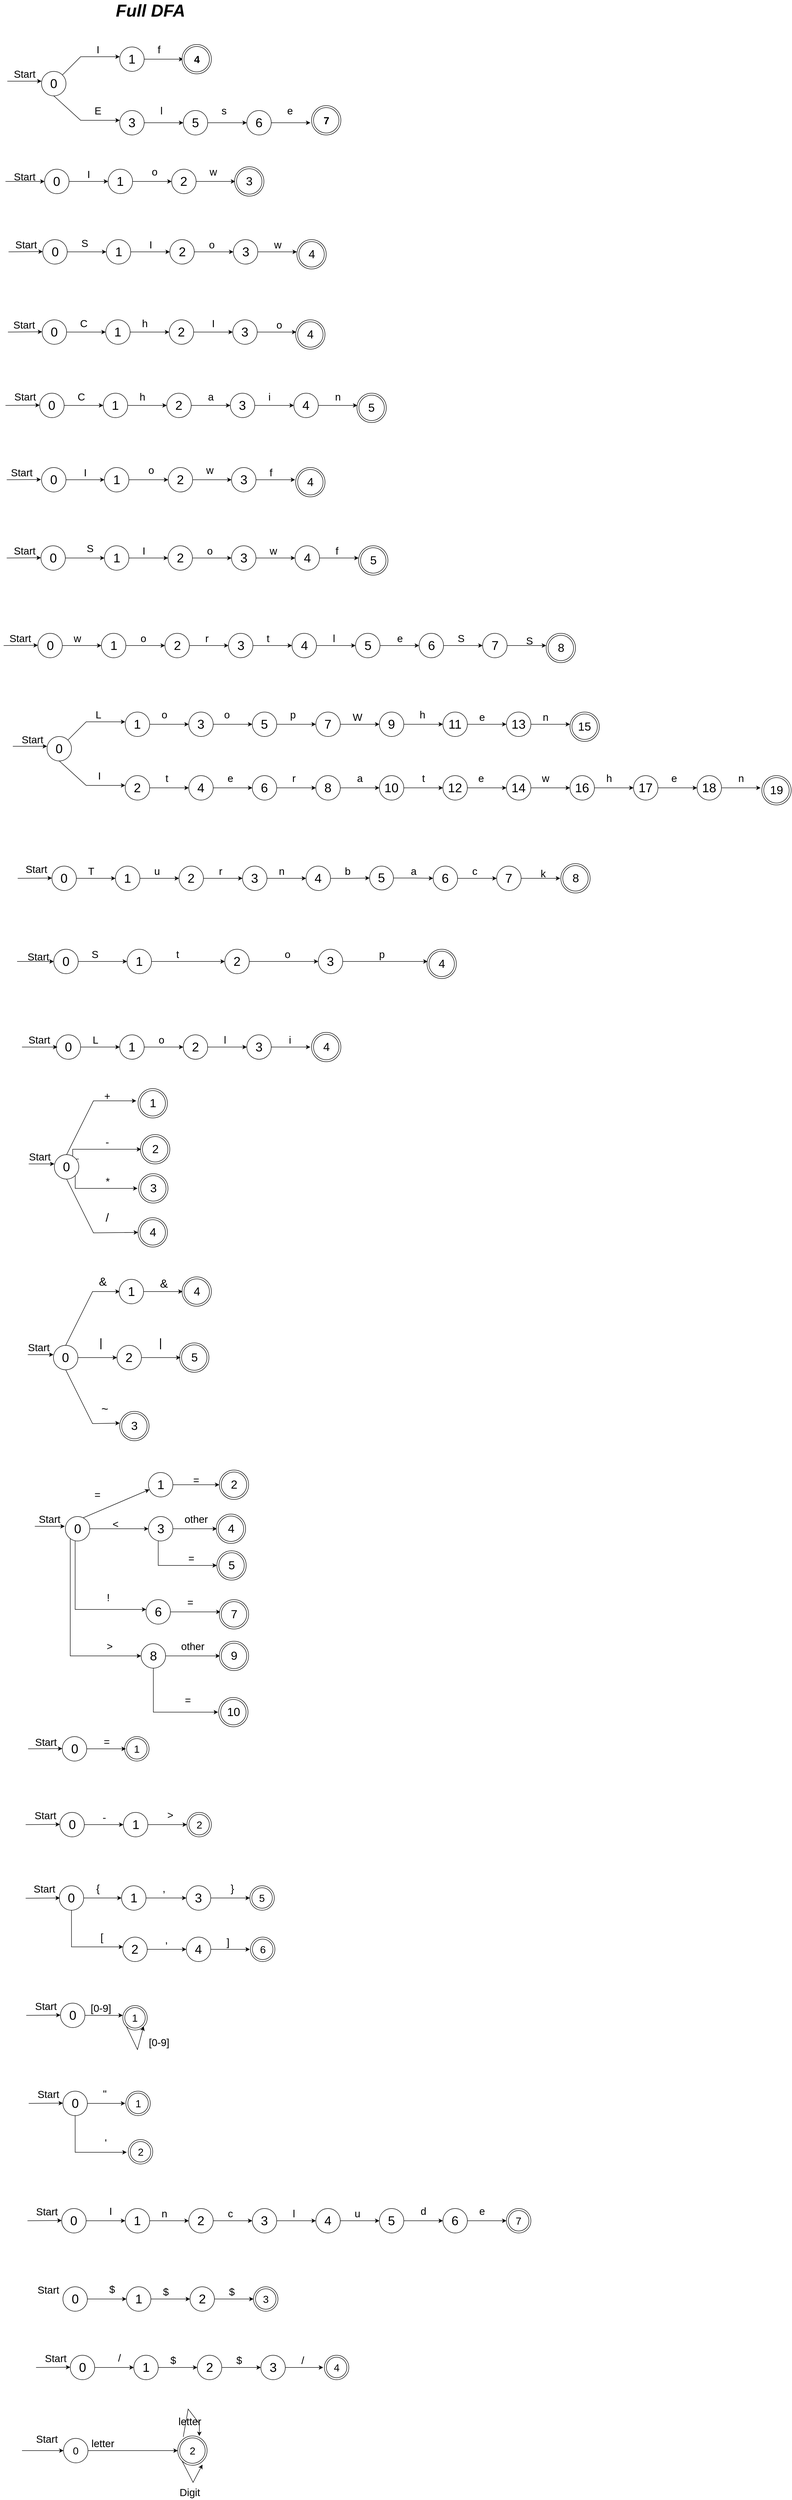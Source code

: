 <mxfile version="18.0.1" type="device"><diagram id="ao86V7nLsOuYhrODeGeV" name="Page-1"><mxGraphModel dx="1038" dy="649" grid="1" gridSize="10" guides="1" tooltips="1" connect="1" arrows="1" fold="1" page="1" pageScale="1" pageWidth="850" pageHeight="1100" math="0" shadow="0"><root><mxCell id="0"/><mxCell id="1" parent="0"/><mxCell id="Qco7qf-R_VUVzxkqAi5F-1" value="&lt;b&gt;&lt;i&gt;&lt;font style=&quot;font-size: 35px;&quot;&gt;&amp;nbsp;Full DFA&amp;nbsp;&lt;/font&gt;&lt;/i&gt;&lt;/b&gt;" style="text;html=1;strokeColor=none;fillColor=none;align=center;verticalAlign=middle;whiteSpace=wrap;rounded=0;" parent="1" vertex="1"><mxGeometry x="113.75" y="40" width="417.5" height="30" as="geometry"/></mxCell><mxCell id="Qco7qf-R_VUVzxkqAi5F-3" value="&lt;font color=&quot;#000000&quot;&gt;0&lt;/font&gt;" style="ellipse;whiteSpace=wrap;html=1;aspect=fixed;fontSize=26;fontColor=#FF3333;" parent="1" vertex="1"><mxGeometry x="100" y="180" width="50" height="50" as="geometry"/></mxCell><mxCell id="Qco7qf-R_VUVzxkqAi5F-4" value="" style="endArrow=classic;html=1;rounded=0;fontSize=26;fontColor=#FF3333;" parent="1" edge="1"><mxGeometry width="50" height="50" relative="1" as="geometry"><mxPoint x="30" y="200" as="sourcePoint"/><mxPoint x="100" y="200" as="targetPoint"/></mxGeometry></mxCell><mxCell id="Qco7qf-R_VUVzxkqAi5F-6" value="" style="endArrow=classic;html=1;rounded=0;fontSize=21;fontColor=#000000;exitX=1;exitY=0;exitDx=0;exitDy=0;" parent="1" source="Qco7qf-R_VUVzxkqAi5F-3" edge="1"><mxGeometry width="50" height="50" relative="1" as="geometry"><mxPoint x="380" y="330" as="sourcePoint"/><mxPoint x="260" y="150" as="targetPoint"/><Array as="points"><mxPoint x="180" y="150"/></Array></mxGeometry></mxCell><mxCell id="Qco7qf-R_VUVzxkqAi5F-7" value="" style="endArrow=classic;html=1;rounded=0;fontSize=21;fontColor=#000000;exitX=0.5;exitY=1;exitDx=0;exitDy=0;" parent="1" source="Qco7qf-R_VUVzxkqAi5F-3" edge="1"><mxGeometry width="50" height="50" relative="1" as="geometry"><mxPoint x="380" y="330" as="sourcePoint"/><mxPoint x="260" y="280" as="targetPoint"/><Array as="points"><mxPoint x="180" y="280"/></Array></mxGeometry></mxCell><mxCell id="Qco7qf-R_VUVzxkqAi5F-8" value="I" style="text;html=1;align=center;verticalAlign=middle;resizable=0;points=[];autosize=1;strokeColor=none;fillColor=none;fontSize=21;fontColor=#000000;" parent="1" vertex="1"><mxGeometry x="205" y="120" width="20" height="30" as="geometry"/></mxCell><mxCell id="Qco7qf-R_VUVzxkqAi5F-15" value="" style="edgeStyle=orthogonalEdgeStyle;rounded=0;orthogonalLoop=1;jettySize=auto;html=1;fontSize=21;fontColor=#000000;" parent="1" source="Qco7qf-R_VUVzxkqAi5F-11" edge="1"><mxGeometry relative="1" as="geometry"><mxPoint x="390" y="155" as="targetPoint"/></mxGeometry></mxCell><mxCell id="Qco7qf-R_VUVzxkqAi5F-11" value="&lt;font color=&quot;#000000&quot;&gt;1&lt;/font&gt;" style="ellipse;whiteSpace=wrap;html=1;aspect=fixed;fontSize=26;fontColor=#FF3333;" parent="1" vertex="1"><mxGeometry x="260" y="130" width="50" height="50" as="geometry"/></mxCell><mxCell id="Qco7qf-R_VUVzxkqAi5F-19" value="f" style="text;html=1;align=center;verticalAlign=middle;resizable=0;points=[];autosize=1;strokeColor=none;fillColor=none;fontSize=21;fontColor=#000000;" parent="1" vertex="1"><mxGeometry x="330" y="120" width="20" height="30" as="geometry"/></mxCell><mxCell id="Qco7qf-R_VUVzxkqAi5F-22" value="" style="edgeStyle=orthogonalEdgeStyle;rounded=0;orthogonalLoop=1;jettySize=auto;html=1;fontSize=21;fontColor=#000000;" parent="1" source="Qco7qf-R_VUVzxkqAi5F-20" target="Qco7qf-R_VUVzxkqAi5F-21" edge="1"><mxGeometry relative="1" as="geometry"/></mxCell><mxCell id="Qco7qf-R_VUVzxkqAi5F-20" value="&lt;font color=&quot;#000000&quot;&gt;3&lt;/font&gt;" style="ellipse;whiteSpace=wrap;html=1;aspect=fixed;fontSize=26;fontColor=#FF3333;" parent="1" vertex="1"><mxGeometry x="260" y="260" width="50" height="50" as="geometry"/></mxCell><mxCell id="Qco7qf-R_VUVzxkqAi5F-24" value="" style="edgeStyle=orthogonalEdgeStyle;rounded=0;orthogonalLoop=1;jettySize=auto;html=1;fontSize=21;fontColor=#000000;" parent="1" source="Qco7qf-R_VUVzxkqAi5F-21" target="Qco7qf-R_VUVzxkqAi5F-23" edge="1"><mxGeometry relative="1" as="geometry"/></mxCell><mxCell id="Qco7qf-R_VUVzxkqAi5F-21" value="&lt;font color=&quot;#000000&quot;&gt;5&lt;/font&gt;" style="ellipse;whiteSpace=wrap;html=1;aspect=fixed;fontSize=26;fontColor=#FF3333;" parent="1" vertex="1"><mxGeometry x="390" y="260" width="50" height="50" as="geometry"/></mxCell><mxCell id="Qco7qf-R_VUVzxkqAi5F-26" value="" style="edgeStyle=orthogonalEdgeStyle;rounded=0;orthogonalLoop=1;jettySize=auto;html=1;fontSize=21;fontColor=#000000;" parent="1" source="Qco7qf-R_VUVzxkqAi5F-23" edge="1"><mxGeometry relative="1" as="geometry"><mxPoint x="650" y="285" as="targetPoint"/></mxGeometry></mxCell><mxCell id="Qco7qf-R_VUVzxkqAi5F-23" value="&lt;font color=&quot;#000000&quot;&gt;6&lt;/font&gt;" style="ellipse;whiteSpace=wrap;html=1;aspect=fixed;fontSize=26;fontColor=#FF3333;" parent="1" vertex="1"><mxGeometry x="520" y="260" width="50" height="50" as="geometry"/></mxCell><mxCell id="Qco7qf-R_VUVzxkqAi5F-29" value="E" style="text;html=1;align=center;verticalAlign=middle;resizable=0;points=[];autosize=1;strokeColor=none;fillColor=none;fontSize=21;fontColor=#000000;" parent="1" vertex="1"><mxGeometry x="200" y="245" width="30" height="30" as="geometry"/></mxCell><mxCell id="Qco7qf-R_VUVzxkqAi5F-30" value="l" style="text;html=1;align=center;verticalAlign=middle;resizable=0;points=[];autosize=1;strokeColor=none;fillColor=none;fontSize=21;fontColor=#000000;" parent="1" vertex="1"><mxGeometry x="335" y="245" width="20" height="30" as="geometry"/></mxCell><mxCell id="Qco7qf-R_VUVzxkqAi5F-31" value="s" style="text;html=1;align=center;verticalAlign=middle;resizable=0;points=[];autosize=1;strokeColor=none;fillColor=none;fontSize=21;fontColor=#000000;" parent="1" vertex="1"><mxGeometry x="457.5" y="245" width="30" height="30" as="geometry"/></mxCell><mxCell id="Qco7qf-R_VUVzxkqAi5F-32" value="e" style="text;html=1;align=center;verticalAlign=middle;resizable=0;points=[];autosize=1;strokeColor=none;fillColor=none;fontSize=21;fontColor=#000000;" parent="1" vertex="1"><mxGeometry x="592.5" y="245" width="30" height="30" as="geometry"/></mxCell><mxCell id="Qco7qf-R_VUVzxkqAi5F-45" value="" style="edgeStyle=orthogonalEdgeStyle;rounded=0;orthogonalLoop=1;jettySize=auto;html=1;fontSize=21;fontColor=#000000;" parent="1" source="Qco7qf-R_VUVzxkqAi5F-41" target="Qco7qf-R_VUVzxkqAi5F-44" edge="1"><mxGeometry relative="1" as="geometry"/></mxCell><mxCell id="Qco7qf-R_VUVzxkqAi5F-41" value="&lt;font color=&quot;#000000&quot;&gt;0&lt;/font&gt;" style="ellipse;whiteSpace=wrap;html=1;aspect=fixed;fontSize=26;fontColor=#FF3333;" parent="1" vertex="1"><mxGeometry x="106.25" y="380" width="50" height="50" as="geometry"/></mxCell><mxCell id="Qco7qf-R_VUVzxkqAi5F-47" value="" style="edgeStyle=orthogonalEdgeStyle;rounded=0;orthogonalLoop=1;jettySize=auto;html=1;fontSize=21;fontColor=#000000;" parent="1" source="Qco7qf-R_VUVzxkqAi5F-44" target="Qco7qf-R_VUVzxkqAi5F-46" edge="1"><mxGeometry relative="1" as="geometry"/></mxCell><mxCell id="Qco7qf-R_VUVzxkqAi5F-44" value="&lt;font color=&quot;#000000&quot;&gt;1&lt;/font&gt;" style="ellipse;whiteSpace=wrap;html=1;aspect=fixed;fontSize=26;fontColor=#FF3333;" parent="1" vertex="1"><mxGeometry x="236.25" y="380" width="50" height="50" as="geometry"/></mxCell><mxCell id="Qco7qf-R_VUVzxkqAi5F-770" value="" style="edgeStyle=orthogonalEdgeStyle;rounded=0;orthogonalLoop=1;jettySize=auto;html=1;fontSize=21;fontColor=#000000;" parent="1" source="Qco7qf-R_VUVzxkqAi5F-46" edge="1"><mxGeometry relative="1" as="geometry"><mxPoint x="496.25" y="405" as="targetPoint"/></mxGeometry></mxCell><mxCell id="Qco7qf-R_VUVzxkqAi5F-46" value="&lt;font color=&quot;#000000&quot;&gt;2&lt;/font&gt;" style="ellipse;whiteSpace=wrap;html=1;aspect=fixed;fontSize=26;fontColor=#FF3333;" parent="1" vertex="1"><mxGeometry x="366.25" y="380" width="50" height="50" as="geometry"/></mxCell><mxCell id="Qco7qf-R_VUVzxkqAi5F-50" value="I" style="text;html=1;align=center;verticalAlign=middle;resizable=0;points=[];autosize=1;strokeColor=none;fillColor=none;fontSize=21;fontColor=#000000;" parent="1" vertex="1"><mxGeometry x="186.25" y="375" width="20" height="30" as="geometry"/></mxCell><mxCell id="Qco7qf-R_VUVzxkqAi5F-51" value="o" style="text;html=1;align=center;verticalAlign=middle;resizable=0;points=[];autosize=1;strokeColor=none;fillColor=none;fontSize=21;fontColor=#000000;" parent="1" vertex="1"><mxGeometry x="316.25" y="370" width="30" height="30" as="geometry"/></mxCell><mxCell id="Qco7qf-R_VUVzxkqAi5F-52" value="w" style="text;html=1;align=center;verticalAlign=middle;resizable=0;points=[];autosize=1;strokeColor=none;fillColor=none;fontSize=21;fontColor=#000000;" parent="1" vertex="1"><mxGeometry x="436.25" y="370" width="30" height="30" as="geometry"/></mxCell><mxCell id="Qco7qf-R_VUVzxkqAi5F-57" value="" style="edgeStyle=orthogonalEdgeStyle;rounded=0;orthogonalLoop=1;jettySize=auto;html=1;fontSize=21;fontColor=#000000;" parent="1" source="Qco7qf-R_VUVzxkqAi5F-58" target="Qco7qf-R_VUVzxkqAi5F-62" edge="1"><mxGeometry relative="1" as="geometry"/></mxCell><mxCell id="Qco7qf-R_VUVzxkqAi5F-58" value="&lt;font color=&quot;#000000&quot;&gt;0&lt;/font&gt;" style="ellipse;whiteSpace=wrap;html=1;aspect=fixed;fontSize=26;fontColor=#FF3333;" parent="1" vertex="1"><mxGeometry x="102.5" y="524" width="50" height="50" as="geometry"/></mxCell><mxCell id="Qco7qf-R_VUVzxkqAi5F-59" value="" style="endArrow=classic;html=1;rounded=0;fontSize=21;fontColor=#000000;" parent="1" edge="1"><mxGeometry width="50" height="50" relative="1" as="geometry"><mxPoint x="32.5" y="549" as="sourcePoint"/><mxPoint x="102.5" y="548.5" as="targetPoint"/></mxGeometry></mxCell><mxCell id="Qco7qf-R_VUVzxkqAi5F-61" value="" style="edgeStyle=orthogonalEdgeStyle;rounded=0;orthogonalLoop=1;jettySize=auto;html=1;fontSize=21;fontColor=#000000;" parent="1" source="Qco7qf-R_VUVzxkqAi5F-62" target="Qco7qf-R_VUVzxkqAi5F-64" edge="1"><mxGeometry relative="1" as="geometry"/></mxCell><mxCell id="Qco7qf-R_VUVzxkqAi5F-62" value="&lt;font color=&quot;#000000&quot;&gt;1&lt;/font&gt;" style="ellipse;whiteSpace=wrap;html=1;aspect=fixed;fontSize=26;fontColor=#FF3333;" parent="1" vertex="1"><mxGeometry x="232.5" y="524" width="50" height="50" as="geometry"/></mxCell><mxCell id="Qco7qf-R_VUVzxkqAi5F-70" value="" style="edgeStyle=orthogonalEdgeStyle;rounded=0;orthogonalLoop=1;jettySize=auto;html=1;fontSize=21;fontColor=#000000;" parent="1" source="Qco7qf-R_VUVzxkqAi5F-64" target="Qco7qf-R_VUVzxkqAi5F-69" edge="1"><mxGeometry relative="1" as="geometry"/></mxCell><mxCell id="Qco7qf-R_VUVzxkqAi5F-64" value="&lt;font color=&quot;#000000&quot;&gt;2&lt;/font&gt;" style="ellipse;whiteSpace=wrap;html=1;aspect=fixed;fontSize=26;fontColor=#FF3333;" parent="1" vertex="1"><mxGeometry x="362.5" y="524" width="50" height="50" as="geometry"/></mxCell><mxCell id="Qco7qf-R_VUVzxkqAi5F-65" value="I" style="text;html=1;align=center;verticalAlign=middle;resizable=0;points=[];autosize=1;strokeColor=none;fillColor=none;fontSize=21;fontColor=#000000;" parent="1" vertex="1"><mxGeometry x="312.5" y="519" width="20" height="30" as="geometry"/></mxCell><mxCell id="Qco7qf-R_VUVzxkqAi5F-66" value="o" style="text;html=1;align=center;verticalAlign=middle;resizable=0;points=[];autosize=1;strokeColor=none;fillColor=none;fontSize=21;fontColor=#000000;" parent="1" vertex="1"><mxGeometry x="432.5" y="519" width="30" height="30" as="geometry"/></mxCell><mxCell id="Qco7qf-R_VUVzxkqAi5F-67" value="w" style="text;html=1;align=center;verticalAlign=middle;resizable=0;points=[];autosize=1;strokeColor=none;fillColor=none;fontSize=21;fontColor=#000000;" parent="1" vertex="1"><mxGeometry x="567.5" y="519" width="30" height="30" as="geometry"/></mxCell><mxCell id="Qco7qf-R_VUVzxkqAi5F-777" value="" style="edgeStyle=orthogonalEdgeStyle;rounded=0;orthogonalLoop=1;jettySize=auto;html=1;fontSize=21;fontColor=#000000;" parent="1" source="Qco7qf-R_VUVzxkqAi5F-69" edge="1"><mxGeometry relative="1" as="geometry"><mxPoint x="622.5" y="549" as="targetPoint"/></mxGeometry></mxCell><mxCell id="Qco7qf-R_VUVzxkqAi5F-69" value="&lt;font color=&quot;#000000&quot;&gt;3&lt;/font&gt;" style="ellipse;whiteSpace=wrap;html=1;aspect=fixed;fontSize=26;fontColor=#FF3333;" parent="1" vertex="1"><mxGeometry x="492.5" y="524" width="50" height="50" as="geometry"/></mxCell><mxCell id="Qco7qf-R_VUVzxkqAi5F-72" value="S" style="text;html=1;align=center;verticalAlign=middle;resizable=0;points=[];autosize=1;strokeColor=none;fillColor=none;fontSize=21;fontColor=#000000;" parent="1" vertex="1"><mxGeometry x="172.5" y="516" width="30" height="30" as="geometry"/></mxCell><mxCell id="Qco7qf-R_VUVzxkqAi5F-74" value="" style="edgeStyle=orthogonalEdgeStyle;rounded=0;orthogonalLoop=1;jettySize=auto;html=1;fontSize=21;fontColor=#000000;" parent="1" source="Qco7qf-R_VUVzxkqAi5F-75" target="Qco7qf-R_VUVzxkqAi5F-79" edge="1"><mxGeometry relative="1" as="geometry"/></mxCell><mxCell id="Qco7qf-R_VUVzxkqAi5F-75" value="&lt;font color=&quot;#000000&quot;&gt;0&lt;/font&gt;" style="ellipse;whiteSpace=wrap;html=1;aspect=fixed;fontSize=26;fontColor=#FF3333;" parent="1" vertex="1"><mxGeometry x="101.25" y="688" width="50" height="50" as="geometry"/></mxCell><mxCell id="Qco7qf-R_VUVzxkqAi5F-76" value="" style="endArrow=classic;html=1;rounded=0;fontSize=21;fontColor=#000000;" parent="1" edge="1"><mxGeometry width="50" height="50" relative="1" as="geometry"><mxPoint x="31.25" y="713" as="sourcePoint"/><mxPoint x="101.25" y="712.5" as="targetPoint"/></mxGeometry></mxCell><mxCell id="Qco7qf-R_VUVzxkqAi5F-78" value="" style="edgeStyle=orthogonalEdgeStyle;rounded=0;orthogonalLoop=1;jettySize=auto;html=1;fontSize=21;fontColor=#000000;" parent="1" source="Qco7qf-R_VUVzxkqAi5F-79" target="Qco7qf-R_VUVzxkqAi5F-81" edge="1"><mxGeometry relative="1" as="geometry"/></mxCell><mxCell id="Qco7qf-R_VUVzxkqAi5F-79" value="&lt;font color=&quot;#000000&quot;&gt;1&lt;/font&gt;" style="ellipse;whiteSpace=wrap;html=1;aspect=fixed;fontSize=26;fontColor=#FF3333;" parent="1" vertex="1"><mxGeometry x="231.25" y="688" width="50" height="50" as="geometry"/></mxCell><mxCell id="Qco7qf-R_VUVzxkqAi5F-80" value="" style="edgeStyle=orthogonalEdgeStyle;rounded=0;orthogonalLoop=1;jettySize=auto;html=1;fontSize=21;fontColor=#000000;" parent="1" source="Qco7qf-R_VUVzxkqAi5F-81" target="Qco7qf-R_VUVzxkqAi5F-87" edge="1"><mxGeometry relative="1" as="geometry"/></mxCell><mxCell id="Qco7qf-R_VUVzxkqAi5F-81" value="&lt;font color=&quot;#000000&quot;&gt;2&lt;/font&gt;" style="ellipse;whiteSpace=wrap;html=1;aspect=fixed;fontSize=26;fontColor=#FF3333;" parent="1" vertex="1"><mxGeometry x="361.25" y="688" width="50" height="50" as="geometry"/></mxCell><mxCell id="Qco7qf-R_VUVzxkqAi5F-82" value="I" style="text;html=1;align=center;verticalAlign=middle;resizable=0;points=[];autosize=1;strokeColor=none;fillColor=none;fontSize=21;fontColor=#000000;" parent="1" vertex="1"><mxGeometry x="441.25" y="680" width="20" height="30" as="geometry"/></mxCell><mxCell id="Qco7qf-R_VUVzxkqAi5F-83" value="o" style="text;html=1;align=center;verticalAlign=middle;resizable=0;points=[];autosize=1;strokeColor=none;fillColor=none;fontSize=21;fontColor=#000000;" parent="1" vertex="1"><mxGeometry x="571.25" y="683" width="30" height="30" as="geometry"/></mxCell><mxCell id="Qco7qf-R_VUVzxkqAi5F-783" value="" style="edgeStyle=orthogonalEdgeStyle;rounded=0;orthogonalLoop=1;jettySize=auto;html=1;fontSize=21;fontColor=#000000;" parent="1" source="Qco7qf-R_VUVzxkqAi5F-87" edge="1"><mxGeometry relative="1" as="geometry"><mxPoint x="621.25" y="713" as="targetPoint"/></mxGeometry></mxCell><mxCell id="Qco7qf-R_VUVzxkqAi5F-87" value="&lt;font color=&quot;#000000&quot;&gt;3&lt;/font&gt;" style="ellipse;whiteSpace=wrap;html=1;aspect=fixed;fontSize=26;fontColor=#FF3333;" parent="1" vertex="1"><mxGeometry x="491.25" y="688" width="50" height="50" as="geometry"/></mxCell><mxCell id="Qco7qf-R_VUVzxkqAi5F-88" value="C" style="text;html=1;align=center;verticalAlign=middle;resizable=0;points=[];autosize=1;strokeColor=none;fillColor=none;fontSize=21;fontColor=#000000;" parent="1" vertex="1"><mxGeometry x="171.25" y="680" width="30" height="30" as="geometry"/></mxCell><mxCell id="Qco7qf-R_VUVzxkqAi5F-89" value="h" style="text;html=1;align=center;verticalAlign=middle;resizable=0;points=[];autosize=1;strokeColor=none;fillColor=none;fontSize=21;fontColor=#000000;" parent="1" vertex="1"><mxGeometry x="296.25" y="680" width="30" height="30" as="geometry"/></mxCell><mxCell id="Qco7qf-R_VUVzxkqAi5F-91" value="" style="edgeStyle=orthogonalEdgeStyle;rounded=0;orthogonalLoop=1;jettySize=auto;html=1;fontSize=21;fontColor=#000000;" parent="1" source="Qco7qf-R_VUVzxkqAi5F-92" target="Qco7qf-R_VUVzxkqAi5F-96" edge="1"><mxGeometry relative="1" as="geometry"/></mxCell><mxCell id="Qco7qf-R_VUVzxkqAi5F-92" value="&lt;font color=&quot;#000000&quot;&gt;0&lt;/font&gt;" style="ellipse;whiteSpace=wrap;html=1;aspect=fixed;fontSize=26;fontColor=#FF3333;" parent="1" vertex="1"><mxGeometry x="96.25" y="838" width="50" height="50" as="geometry"/></mxCell><mxCell id="Qco7qf-R_VUVzxkqAi5F-93" value="" style="endArrow=classic;html=1;rounded=0;fontSize=21;fontColor=#000000;" parent="1" edge="1"><mxGeometry width="50" height="50" relative="1" as="geometry"><mxPoint x="26.25" y="863" as="sourcePoint"/><mxPoint x="96.25" y="862.5" as="targetPoint"/></mxGeometry></mxCell><mxCell id="Qco7qf-R_VUVzxkqAi5F-95" value="" style="edgeStyle=orthogonalEdgeStyle;rounded=0;orthogonalLoop=1;jettySize=auto;html=1;fontSize=21;fontColor=#000000;" parent="1" source="Qco7qf-R_VUVzxkqAi5F-96" target="Qco7qf-R_VUVzxkqAi5F-98" edge="1"><mxGeometry relative="1" as="geometry"/></mxCell><mxCell id="Qco7qf-R_VUVzxkqAi5F-96" value="&lt;font color=&quot;#000000&quot;&gt;1&lt;/font&gt;" style="ellipse;whiteSpace=wrap;html=1;aspect=fixed;fontSize=26;fontColor=#FF3333;" parent="1" vertex="1"><mxGeometry x="226.25" y="838" width="50" height="50" as="geometry"/></mxCell><mxCell id="Qco7qf-R_VUVzxkqAi5F-97" value="" style="edgeStyle=orthogonalEdgeStyle;rounded=0;orthogonalLoop=1;jettySize=auto;html=1;fontSize=21;fontColor=#000000;" parent="1" source="Qco7qf-R_VUVzxkqAi5F-98" target="Qco7qf-R_VUVzxkqAi5F-103" edge="1"><mxGeometry relative="1" as="geometry"/></mxCell><mxCell id="Qco7qf-R_VUVzxkqAi5F-98" value="&lt;font color=&quot;#000000&quot;&gt;2&lt;/font&gt;" style="ellipse;whiteSpace=wrap;html=1;aspect=fixed;fontSize=26;fontColor=#FF3333;" parent="1" vertex="1"><mxGeometry x="356.25" y="838" width="50" height="50" as="geometry"/></mxCell><mxCell id="Qco7qf-R_VUVzxkqAi5F-99" value="a" style="text;html=1;align=center;verticalAlign=middle;resizable=0;points=[];autosize=1;strokeColor=none;fillColor=none;fontSize=21;fontColor=#000000;" parent="1" vertex="1"><mxGeometry x="431.25" y="830" width="30" height="30" as="geometry"/></mxCell><mxCell id="Qco7qf-R_VUVzxkqAi5F-100" value="i" style="text;html=1;align=center;verticalAlign=middle;resizable=0;points=[];autosize=1;strokeColor=none;fillColor=none;fontSize=21;fontColor=#000000;" parent="1" vertex="1"><mxGeometry x="556.25" y="830" width="20" height="30" as="geometry"/></mxCell><mxCell id="Qco7qf-R_VUVzxkqAi5F-107" value="" style="edgeStyle=orthogonalEdgeStyle;rounded=0;orthogonalLoop=1;jettySize=auto;html=1;fontSize=21;fontColor=#000000;" parent="1" source="Qco7qf-R_VUVzxkqAi5F-103" target="Qco7qf-R_VUVzxkqAi5F-106" edge="1"><mxGeometry relative="1" as="geometry"/></mxCell><mxCell id="Qco7qf-R_VUVzxkqAi5F-103" value="&lt;font color=&quot;#000000&quot;&gt;3&lt;/font&gt;" style="ellipse;whiteSpace=wrap;html=1;aspect=fixed;fontSize=26;fontColor=#FF3333;" parent="1" vertex="1"><mxGeometry x="486.25" y="838" width="50" height="50" as="geometry"/></mxCell><mxCell id="Qco7qf-R_VUVzxkqAi5F-104" value="C" style="text;html=1;align=center;verticalAlign=middle;resizable=0;points=[];autosize=1;strokeColor=none;fillColor=none;fontSize=21;fontColor=#000000;" parent="1" vertex="1"><mxGeometry x="166.25" y="830" width="30" height="30" as="geometry"/></mxCell><mxCell id="Qco7qf-R_VUVzxkqAi5F-105" value="h" style="text;html=1;align=center;verticalAlign=middle;resizable=0;points=[];autosize=1;strokeColor=none;fillColor=none;fontSize=21;fontColor=#000000;" parent="1" vertex="1"><mxGeometry x="291.25" y="830" width="30" height="30" as="geometry"/></mxCell><mxCell id="Qco7qf-R_VUVzxkqAi5F-788" value="" style="edgeStyle=orthogonalEdgeStyle;rounded=0;orthogonalLoop=1;jettySize=auto;html=1;fontSize=21;fontColor=#000000;" parent="1" source="Qco7qf-R_VUVzxkqAi5F-106" edge="1"><mxGeometry relative="1" as="geometry"><mxPoint x="746.25" y="863" as="targetPoint"/></mxGeometry></mxCell><mxCell id="Qco7qf-R_VUVzxkqAi5F-106" value="&lt;font color=&quot;#000000&quot;&gt;4&lt;/font&gt;" style="ellipse;whiteSpace=wrap;html=1;aspect=fixed;fontSize=26;fontColor=#FF3333;" parent="1" vertex="1"><mxGeometry x="616.25" y="838" width="50" height="50" as="geometry"/></mxCell><mxCell id="Qco7qf-R_VUVzxkqAi5F-109" value="n" style="text;html=1;align=center;verticalAlign=middle;resizable=0;points=[];autosize=1;strokeColor=none;fillColor=none;fontSize=21;fontColor=#000000;" parent="1" vertex="1"><mxGeometry x="691.25" y="830" width="30" height="30" as="geometry"/></mxCell><mxCell id="Qco7qf-R_VUVzxkqAi5F-111" value="" style="edgeStyle=orthogonalEdgeStyle;rounded=0;orthogonalLoop=1;jettySize=auto;html=1;fontSize=21;fontColor=#000000;" parent="1" source="Qco7qf-R_VUVzxkqAi5F-112" target="Qco7qf-R_VUVzxkqAi5F-116" edge="1"><mxGeometry relative="1" as="geometry"/></mxCell><mxCell id="Qco7qf-R_VUVzxkqAi5F-112" value="&lt;font color=&quot;#000000&quot;&gt;0&lt;/font&gt;" style="ellipse;whiteSpace=wrap;html=1;aspect=fixed;fontSize=26;fontColor=#FF3333;" parent="1" vertex="1"><mxGeometry x="100" y="990" width="50" height="50" as="geometry"/></mxCell><mxCell id="Qco7qf-R_VUVzxkqAi5F-113" value="" style="endArrow=classic;html=1;rounded=0;fontSize=21;fontColor=#000000;" parent="1" edge="1"><mxGeometry width="50" height="50" relative="1" as="geometry"><mxPoint x="28.75" y="1015" as="sourcePoint"/><mxPoint x="98.75" y="1014.5" as="targetPoint"/></mxGeometry></mxCell><mxCell id="Qco7qf-R_VUVzxkqAi5F-115" value="" style="edgeStyle=orthogonalEdgeStyle;rounded=0;orthogonalLoop=1;jettySize=auto;html=1;fontSize=21;fontColor=#000000;" parent="1" source="Qco7qf-R_VUVzxkqAi5F-116" target="Qco7qf-R_VUVzxkqAi5F-118" edge="1"><mxGeometry relative="1" as="geometry"/></mxCell><mxCell id="Qco7qf-R_VUVzxkqAi5F-116" value="&lt;font color=&quot;#000000&quot;&gt;1&lt;/font&gt;" style="ellipse;whiteSpace=wrap;html=1;aspect=fixed;fontSize=26;fontColor=#FF3333;" parent="1" vertex="1"><mxGeometry x="228.75" y="990" width="50" height="50" as="geometry"/></mxCell><mxCell id="Qco7qf-R_VUVzxkqAi5F-124" value="" style="edgeStyle=orthogonalEdgeStyle;rounded=0;orthogonalLoop=1;jettySize=auto;html=1;fontSize=21;fontColor=#000000;" parent="1" source="Qco7qf-R_VUVzxkqAi5F-118" target="Qco7qf-R_VUVzxkqAi5F-123" edge="1"><mxGeometry relative="1" as="geometry"/></mxCell><mxCell id="Qco7qf-R_VUVzxkqAi5F-118" value="&lt;font color=&quot;#000000&quot;&gt;2&lt;/font&gt;" style="ellipse;whiteSpace=wrap;html=1;aspect=fixed;fontSize=26;fontColor=#FF3333;" parent="1" vertex="1"><mxGeometry x="359.15" y="990" width="50" height="50" as="geometry"/></mxCell><mxCell id="Qco7qf-R_VUVzxkqAi5F-119" value="I" style="text;html=1;align=center;verticalAlign=middle;resizable=0;points=[];autosize=1;strokeColor=none;fillColor=none;fontSize=21;fontColor=#000000;" parent="1" vertex="1"><mxGeometry x="178.75" y="985" width="20" height="30" as="geometry"/></mxCell><mxCell id="Qco7qf-R_VUVzxkqAi5F-120" value="o" style="text;html=1;align=center;verticalAlign=middle;resizable=0;points=[];autosize=1;strokeColor=none;fillColor=none;fontSize=21;fontColor=#000000;" parent="1" vertex="1"><mxGeometry x="308.75" y="980" width="30" height="30" as="geometry"/></mxCell><mxCell id="Qco7qf-R_VUVzxkqAi5F-121" value="w" style="text;html=1;align=center;verticalAlign=middle;resizable=0;points=[];autosize=1;strokeColor=none;fillColor=none;fontSize=21;fontColor=#000000;" parent="1" vertex="1"><mxGeometry x="428.75" y="980" width="30" height="30" as="geometry"/></mxCell><mxCell id="Qco7qf-R_VUVzxkqAi5F-793" value="" style="edgeStyle=orthogonalEdgeStyle;rounded=0;orthogonalLoop=1;jettySize=auto;html=1;fontSize=21;fontColor=#000000;" parent="1" source="Qco7qf-R_VUVzxkqAi5F-123" edge="1"><mxGeometry relative="1" as="geometry"><mxPoint x="618.75" y="1015" as="targetPoint"/></mxGeometry></mxCell><mxCell id="Qco7qf-R_VUVzxkqAi5F-123" value="&lt;font color=&quot;#000000&quot;&gt;3&lt;/font&gt;" style="ellipse;whiteSpace=wrap;html=1;aspect=fixed;fontSize=26;fontColor=#FF3333;" parent="1" vertex="1"><mxGeometry x="488.75" y="990" width="50" height="50" as="geometry"/></mxCell><mxCell id="Qco7qf-R_VUVzxkqAi5F-126" value="f" style="text;html=1;align=center;verticalAlign=middle;resizable=0;points=[];autosize=1;strokeColor=none;fillColor=none;fontSize=21;fontColor=#000000;" parent="1" vertex="1"><mxGeometry x="558.75" y="985" width="20" height="30" as="geometry"/></mxCell><mxCell id="Qco7qf-R_VUVzxkqAi5F-128" value="" style="edgeStyle=orthogonalEdgeStyle;rounded=0;orthogonalLoop=1;jettySize=auto;html=1;fontSize=21;fontColor=#000000;" parent="1" source="Qco7qf-R_VUVzxkqAi5F-129" target="Qco7qf-R_VUVzxkqAi5F-133" edge="1"><mxGeometry relative="1" as="geometry"/></mxCell><mxCell id="Qco7qf-R_VUVzxkqAi5F-129" value="&lt;font color=&quot;#000000&quot;&gt;0&lt;/font&gt;" style="ellipse;whiteSpace=wrap;html=1;aspect=fixed;fontSize=26;fontColor=#FF3333;" parent="1" vertex="1"><mxGeometry x="98.75" y="1150" width="50" height="50" as="geometry"/></mxCell><mxCell id="Qco7qf-R_VUVzxkqAi5F-130" value="" style="endArrow=classic;html=1;rounded=0;fontSize=21;fontColor=#000000;" parent="1" edge="1"><mxGeometry width="50" height="50" relative="1" as="geometry"><mxPoint x="28.75" y="1175" as="sourcePoint"/><mxPoint x="98.75" y="1174.5" as="targetPoint"/></mxGeometry></mxCell><mxCell id="Qco7qf-R_VUVzxkqAi5F-132" value="" style="edgeStyle=orthogonalEdgeStyle;rounded=0;orthogonalLoop=1;jettySize=auto;html=1;fontSize=21;fontColor=#000000;" parent="1" source="Qco7qf-R_VUVzxkqAi5F-133" target="Qco7qf-R_VUVzxkqAi5F-135" edge="1"><mxGeometry relative="1" as="geometry"/></mxCell><mxCell id="Qco7qf-R_VUVzxkqAi5F-133" value="&lt;font color=&quot;#000000&quot;&gt;1&lt;/font&gt;" style="ellipse;whiteSpace=wrap;html=1;aspect=fixed;fontSize=26;fontColor=#FF3333;" parent="1" vertex="1"><mxGeometry x="228.75" y="1150" width="50" height="50" as="geometry"/></mxCell><mxCell id="Qco7qf-R_VUVzxkqAi5F-134" value="" style="edgeStyle=orthogonalEdgeStyle;rounded=0;orthogonalLoop=1;jettySize=auto;html=1;fontSize=21;fontColor=#000000;" parent="1" source="Qco7qf-R_VUVzxkqAi5F-135" target="Qco7qf-R_VUVzxkqAi5F-141" edge="1"><mxGeometry relative="1" as="geometry"/></mxCell><mxCell id="Qco7qf-R_VUVzxkqAi5F-135" value="&lt;font color=&quot;#000000&quot;&gt;2&lt;/font&gt;" style="ellipse;whiteSpace=wrap;html=1;aspect=fixed;fontSize=26;fontColor=#FF3333;" parent="1" vertex="1"><mxGeometry x="358.75" y="1150" width="50" height="50" as="geometry"/></mxCell><mxCell id="Qco7qf-R_VUVzxkqAi5F-136" value="I" style="text;html=1;align=center;verticalAlign=middle;resizable=0;points=[];autosize=1;strokeColor=none;fillColor=none;fontSize=21;fontColor=#000000;" parent="1" vertex="1"><mxGeometry x="298.75" y="1145" width="20" height="30" as="geometry"/></mxCell><mxCell id="Qco7qf-R_VUVzxkqAi5F-137" value="o" style="text;html=1;align=center;verticalAlign=middle;resizable=0;points=[];autosize=1;strokeColor=none;fillColor=none;fontSize=21;fontColor=#000000;" parent="1" vertex="1"><mxGeometry x="428.75" y="1145" width="30" height="30" as="geometry"/></mxCell><mxCell id="Qco7qf-R_VUVzxkqAi5F-138" value="w" style="text;html=1;align=center;verticalAlign=middle;resizable=0;points=[];autosize=1;strokeColor=none;fillColor=none;fontSize=21;fontColor=#000000;" parent="1" vertex="1"><mxGeometry x="558.75" y="1145" width="30" height="30" as="geometry"/></mxCell><mxCell id="Qco7qf-R_VUVzxkqAi5F-144" value="" style="edgeStyle=orthogonalEdgeStyle;rounded=0;orthogonalLoop=1;jettySize=auto;html=1;fontSize=21;fontColor=#000000;" parent="1" source="Qco7qf-R_VUVzxkqAi5F-141" target="Qco7qf-R_VUVzxkqAi5F-143" edge="1"><mxGeometry relative="1" as="geometry"/></mxCell><mxCell id="Qco7qf-R_VUVzxkqAi5F-141" value="&lt;font color=&quot;#000000&quot;&gt;3&lt;/font&gt;" style="ellipse;whiteSpace=wrap;html=1;aspect=fixed;fontSize=26;fontColor=#FF3333;" parent="1" vertex="1"><mxGeometry x="488.75" y="1150" width="50" height="50" as="geometry"/></mxCell><mxCell id="Qco7qf-R_VUVzxkqAi5F-142" value="f" style="text;html=1;align=center;verticalAlign=middle;resizable=0;points=[];autosize=1;strokeColor=none;fillColor=none;fontSize=21;fontColor=#000000;" parent="1" vertex="1"><mxGeometry x="693.75" y="1145" width="20" height="30" as="geometry"/></mxCell><mxCell id="Qco7qf-R_VUVzxkqAi5F-798" value="" style="edgeStyle=orthogonalEdgeStyle;rounded=0;orthogonalLoop=1;jettySize=auto;html=1;fontSize=21;fontColor=#000000;" parent="1" source="Qco7qf-R_VUVzxkqAi5F-143" edge="1"><mxGeometry relative="1" as="geometry"><mxPoint x="748.75" y="1175" as="targetPoint"/></mxGeometry></mxCell><mxCell id="Qco7qf-R_VUVzxkqAi5F-143" value="&lt;font color=&quot;#000000&quot;&gt;4&lt;/font&gt;" style="ellipse;whiteSpace=wrap;html=1;aspect=fixed;fontSize=26;fontColor=#FF3333;" parent="1" vertex="1"><mxGeometry x="618.75" y="1150" width="50" height="50" as="geometry"/></mxCell><mxCell id="Qco7qf-R_VUVzxkqAi5F-146" value="S" style="text;html=1;align=center;verticalAlign=middle;resizable=0;points=[];autosize=1;strokeColor=none;fillColor=none;fontSize=21;fontColor=#000000;" parent="1" vertex="1"><mxGeometry x="183.75" y="1140" width="30" height="30" as="geometry"/></mxCell><mxCell id="Qco7qf-R_VUVzxkqAi5F-148" value="" style="edgeStyle=orthogonalEdgeStyle;rounded=0;orthogonalLoop=1;jettySize=auto;html=1;fontSize=21;fontColor=#000000;" parent="1" source="Qco7qf-R_VUVzxkqAi5F-149" target="Qco7qf-R_VUVzxkqAi5F-153" edge="1"><mxGeometry relative="1" as="geometry"/></mxCell><mxCell id="Qco7qf-R_VUVzxkqAi5F-149" value="&lt;font color=&quot;#000000&quot;&gt;0&lt;/font&gt;" style="ellipse;whiteSpace=wrap;html=1;aspect=fixed;fontSize=26;fontColor=#FF3333;" parent="1" vertex="1"><mxGeometry x="92.5" y="1329" width="50" height="50" as="geometry"/></mxCell><mxCell id="Qco7qf-R_VUVzxkqAi5F-150" value="" style="endArrow=classic;html=1;rounded=0;fontSize=21;fontColor=#000000;" parent="1" edge="1"><mxGeometry width="50" height="50" relative="1" as="geometry"><mxPoint x="22.5" y="1354" as="sourcePoint"/><mxPoint x="92.5" y="1353.5" as="targetPoint"/></mxGeometry></mxCell><mxCell id="Qco7qf-R_VUVzxkqAi5F-152" value="" style="edgeStyle=orthogonalEdgeStyle;rounded=0;orthogonalLoop=1;jettySize=auto;html=1;fontSize=21;fontColor=#000000;" parent="1" source="Qco7qf-R_VUVzxkqAi5F-153" target="Qco7qf-R_VUVzxkqAi5F-155" edge="1"><mxGeometry relative="1" as="geometry"/></mxCell><mxCell id="Qco7qf-R_VUVzxkqAi5F-153" value="&lt;font color=&quot;#000000&quot;&gt;1&lt;/font&gt;" style="ellipse;whiteSpace=wrap;html=1;aspect=fixed;fontSize=26;fontColor=#FF3333;" parent="1" vertex="1"><mxGeometry x="222.5" y="1329" width="50" height="50" as="geometry"/></mxCell><mxCell id="Qco7qf-R_VUVzxkqAi5F-154" value="" style="edgeStyle=orthogonalEdgeStyle;rounded=0;orthogonalLoop=1;jettySize=auto;html=1;fontSize=21;fontColor=#000000;" parent="1" source="Qco7qf-R_VUVzxkqAi5F-155" target="Qco7qf-R_VUVzxkqAi5F-161" edge="1"><mxGeometry relative="1" as="geometry"/></mxCell><mxCell id="Qco7qf-R_VUVzxkqAi5F-155" value="&lt;font color=&quot;#000000&quot;&gt;2&lt;/font&gt;" style="ellipse;whiteSpace=wrap;html=1;aspect=fixed;fontSize=26;fontColor=#FF3333;" parent="1" vertex="1"><mxGeometry x="352.5" y="1329" width="50" height="50" as="geometry"/></mxCell><mxCell id="Qco7qf-R_VUVzxkqAi5F-156" value="t" style="text;html=1;align=center;verticalAlign=middle;resizable=0;points=[];autosize=1;strokeColor=none;fillColor=none;fontSize=21;fontColor=#000000;" parent="1" vertex="1"><mxGeometry x="552.5" y="1324" width="20" height="30" as="geometry"/></mxCell><mxCell id="Qco7qf-R_VUVzxkqAi5F-157" value="o" style="text;html=1;align=center;verticalAlign=middle;resizable=0;points=[];autosize=1;strokeColor=none;fillColor=none;fontSize=21;fontColor=#000000;" parent="1" vertex="1"><mxGeometry x="292.5" y="1324" width="30" height="30" as="geometry"/></mxCell><mxCell id="Qco7qf-R_VUVzxkqAi5F-158" value="w" style="text;html=1;align=center;verticalAlign=middle;resizable=0;points=[];autosize=1;strokeColor=none;fillColor=none;fontSize=21;fontColor=#000000;" parent="1" vertex="1"><mxGeometry x="157.5" y="1324" width="30" height="30" as="geometry"/></mxCell><mxCell id="Qco7qf-R_VUVzxkqAi5F-160" value="" style="edgeStyle=orthogonalEdgeStyle;rounded=0;orthogonalLoop=1;jettySize=auto;html=1;fontSize=21;fontColor=#000000;" parent="1" source="Qco7qf-R_VUVzxkqAi5F-161" target="Qco7qf-R_VUVzxkqAi5F-164" edge="1"><mxGeometry relative="1" as="geometry"/></mxCell><mxCell id="Qco7qf-R_VUVzxkqAi5F-161" value="&lt;font color=&quot;#000000&quot;&gt;3&lt;/font&gt;" style="ellipse;whiteSpace=wrap;html=1;aspect=fixed;fontSize=26;fontColor=#FF3333;" parent="1" vertex="1"><mxGeometry x="482.5" y="1329" width="50" height="50" as="geometry"/></mxCell><mxCell id="Qco7qf-R_VUVzxkqAi5F-162" value="r" style="text;html=1;align=center;verticalAlign=middle;resizable=0;points=[];autosize=1;strokeColor=none;fillColor=none;fontSize=21;fontColor=#000000;" parent="1" vertex="1"><mxGeometry x="427.5" y="1324" width="20" height="30" as="geometry"/></mxCell><mxCell id="Qco7qf-R_VUVzxkqAi5F-167" value="" style="edgeStyle=orthogonalEdgeStyle;rounded=0;orthogonalLoop=1;jettySize=auto;html=1;fontSize=21;fontColor=#000000;" parent="1" source="Qco7qf-R_VUVzxkqAi5F-164" target="Qco7qf-R_VUVzxkqAi5F-166" edge="1"><mxGeometry relative="1" as="geometry"/></mxCell><mxCell id="Qco7qf-R_VUVzxkqAi5F-164" value="&lt;font color=&quot;#000000&quot;&gt;4&lt;/font&gt;" style="ellipse;whiteSpace=wrap;html=1;aspect=fixed;fontSize=26;fontColor=#FF3333;" parent="1" vertex="1"><mxGeometry x="612.5" y="1329" width="50" height="50" as="geometry"/></mxCell><mxCell id="Qco7qf-R_VUVzxkqAi5F-165" value="S" style="text;html=1;align=center;verticalAlign=middle;resizable=0;points=[];autosize=1;strokeColor=none;fillColor=none;fontSize=21;fontColor=#000000;" parent="1" vertex="1"><mxGeometry x="942.5" y="1324" width="30" height="30" as="geometry"/></mxCell><mxCell id="Qco7qf-R_VUVzxkqAi5F-169" value="" style="edgeStyle=orthogonalEdgeStyle;rounded=0;orthogonalLoop=1;jettySize=auto;html=1;fontSize=21;fontColor=#000000;" parent="1" source="Qco7qf-R_VUVzxkqAi5F-166" target="Qco7qf-R_VUVzxkqAi5F-168" edge="1"><mxGeometry relative="1" as="geometry"/></mxCell><mxCell id="Qco7qf-R_VUVzxkqAi5F-166" value="&lt;font color=&quot;#000000&quot;&gt;5&lt;/font&gt;" style="ellipse;whiteSpace=wrap;html=1;aspect=fixed;fontSize=26;fontColor=#FF3333;" parent="1" vertex="1"><mxGeometry x="742.5" y="1329" width="50" height="50" as="geometry"/></mxCell><mxCell id="Qco7qf-R_VUVzxkqAi5F-171" value="" style="edgeStyle=orthogonalEdgeStyle;rounded=0;orthogonalLoop=1;jettySize=auto;html=1;fontSize=21;fontColor=#000000;" parent="1" source="Qco7qf-R_VUVzxkqAi5F-168" target="Qco7qf-R_VUVzxkqAi5F-170" edge="1"><mxGeometry relative="1" as="geometry"/></mxCell><mxCell id="Qco7qf-R_VUVzxkqAi5F-168" value="&lt;font color=&quot;#000000&quot;&gt;6&lt;/font&gt;" style="ellipse;whiteSpace=wrap;html=1;aspect=fixed;fontSize=26;fontColor=#FF3333;" parent="1" vertex="1"><mxGeometry x="872.5" y="1329" width="50" height="50" as="geometry"/></mxCell><mxCell id="Qco7qf-R_VUVzxkqAi5F-802" value="" style="edgeStyle=orthogonalEdgeStyle;rounded=0;orthogonalLoop=1;jettySize=auto;html=1;fontSize=21;fontColor=#000000;" parent="1" source="Qco7qf-R_VUVzxkqAi5F-170" edge="1"><mxGeometry relative="1" as="geometry"><mxPoint x="1132.5" y="1354" as="targetPoint"/></mxGeometry></mxCell><mxCell id="Qco7qf-R_VUVzxkqAi5F-170" value="&lt;font color=&quot;#000000&quot;&gt;7&lt;/font&gt;" style="ellipse;whiteSpace=wrap;html=1;aspect=fixed;fontSize=26;fontColor=#FF3333;" parent="1" vertex="1"><mxGeometry x="1002.5" y="1329" width="50" height="50" as="geometry"/></mxCell><mxCell id="Qco7qf-R_VUVzxkqAi5F-172" value="l" style="text;html=1;align=center;verticalAlign=middle;resizable=0;points=[];autosize=1;strokeColor=none;fillColor=none;fontSize=21;fontColor=#000000;" parent="1" vertex="1"><mxGeometry x="687.5" y="1324" width="20" height="30" as="geometry"/></mxCell><mxCell id="Qco7qf-R_VUVzxkqAi5F-173" value="e" style="text;html=1;align=center;verticalAlign=middle;resizable=0;points=[];autosize=1;strokeColor=none;fillColor=none;fontSize=21;fontColor=#000000;" parent="1" vertex="1"><mxGeometry x="817.5" y="1324" width="30" height="30" as="geometry"/></mxCell><mxCell id="Qco7qf-R_VUVzxkqAi5F-176" value="S" style="text;html=1;align=center;verticalAlign=middle;resizable=0;points=[];autosize=1;strokeColor=none;fillColor=none;fontSize=21;fontColor=#000000;" parent="1" vertex="1"><mxGeometry x="1082.5" y="1329" width="30" height="30" as="geometry"/></mxCell><mxCell id="Qco7qf-R_VUVzxkqAi5F-178" value="&lt;font color=&quot;#000000&quot;&gt;0&lt;/font&gt;" style="ellipse;whiteSpace=wrap;html=1;aspect=fixed;fontSize=26;fontColor=#FF3333;" parent="1" vertex="1"><mxGeometry x="111.25" y="1540" width="50" height="50" as="geometry"/></mxCell><mxCell id="Qco7qf-R_VUVzxkqAi5F-179" value="" style="endArrow=classic;html=1;rounded=0;fontSize=26;fontColor=#FF3333;" parent="1" edge="1"><mxGeometry width="50" height="50" relative="1" as="geometry"><mxPoint x="41.25" y="1560" as="sourcePoint"/><mxPoint x="111.25" y="1560" as="targetPoint"/></mxGeometry></mxCell><mxCell id="Qco7qf-R_VUVzxkqAi5F-181" value="" style="endArrow=classic;html=1;rounded=0;fontSize=21;fontColor=#000000;exitX=1;exitY=0;exitDx=0;exitDy=0;" parent="1" source="Qco7qf-R_VUVzxkqAi5F-178" edge="1"><mxGeometry width="50" height="50" relative="1" as="geometry"><mxPoint x="391.25" y="1690" as="sourcePoint"/><mxPoint x="271.25" y="1510" as="targetPoint"/><Array as="points"><mxPoint x="191.25" y="1510"/></Array></mxGeometry></mxCell><mxCell id="Qco7qf-R_VUVzxkqAi5F-182" value="" style="endArrow=classic;html=1;rounded=0;fontSize=21;fontColor=#000000;exitX=0.5;exitY=1;exitDx=0;exitDy=0;" parent="1" source="Qco7qf-R_VUVzxkqAi5F-178" edge="1"><mxGeometry width="50" height="50" relative="1" as="geometry"><mxPoint x="391.25" y="1690" as="sourcePoint"/><mxPoint x="271.25" y="1640" as="targetPoint"/><Array as="points"><mxPoint x="191.25" y="1640"/></Array></mxGeometry></mxCell><mxCell id="Qco7qf-R_VUVzxkqAi5F-185" value="" style="edgeStyle=orthogonalEdgeStyle;rounded=0;orthogonalLoop=1;jettySize=auto;html=1;fontSize=21;fontColor=#000000;" parent="1" source="Qco7qf-R_VUVzxkqAi5F-186" target="Qco7qf-R_VUVzxkqAi5F-188" edge="1"><mxGeometry relative="1" as="geometry"/></mxCell><mxCell id="Qco7qf-R_VUVzxkqAi5F-186" value="&lt;font color=&quot;#000000&quot;&gt;1&lt;/font&gt;" style="ellipse;whiteSpace=wrap;html=1;aspect=fixed;fontSize=26;fontColor=#FF3333;" parent="1" vertex="1"><mxGeometry x="271.25" y="1490" width="50" height="50" as="geometry"/></mxCell><mxCell id="Qco7qf-R_VUVzxkqAi5F-187" value="" style="edgeStyle=orthogonalEdgeStyle;rounded=0;orthogonalLoop=1;jettySize=auto;html=1;fontSize=21;fontColor=#000000;" parent="1" source="Qco7qf-R_VUVzxkqAi5F-188" target="Qco7qf-R_VUVzxkqAi5F-189" edge="1"><mxGeometry relative="1" as="geometry"/></mxCell><mxCell id="Qco7qf-R_VUVzxkqAi5F-188" value="&lt;font color=&quot;#000000&quot;&gt;3&lt;/font&gt;" style="ellipse;whiteSpace=wrap;html=1;aspect=fixed;fontSize=26;fontColor=#FF3333;" parent="1" vertex="1"><mxGeometry x="401.25" y="1490" width="50" height="50" as="geometry"/></mxCell><mxCell id="Qco7qf-R_VUVzxkqAi5F-212" value="" style="edgeStyle=orthogonalEdgeStyle;rounded=0;orthogonalLoop=1;jettySize=auto;html=1;fontSize=21;fontColor=#000000;" parent="1" source="Qco7qf-R_VUVzxkqAi5F-189" target="Qco7qf-R_VUVzxkqAi5F-211" edge="1"><mxGeometry relative="1" as="geometry"/></mxCell><mxCell id="Qco7qf-R_VUVzxkqAi5F-189" value="&lt;font color=&quot;#000000&quot;&gt;5&lt;/font&gt;" style="ellipse;whiteSpace=wrap;html=1;aspect=fixed;fontSize=26;fontColor=#FF3333;" parent="1" vertex="1"><mxGeometry x="531.25" y="1490" width="50" height="50" as="geometry"/></mxCell><mxCell id="Qco7qf-R_VUVzxkqAi5F-190" value="L" style="text;html=1;align=center;verticalAlign=middle;resizable=0;points=[];autosize=1;strokeColor=none;fillColor=none;fontSize=21;fontColor=#000000;" parent="1" vertex="1"><mxGeometry x="201.25" y="1480" width="30" height="30" as="geometry"/></mxCell><mxCell id="Qco7qf-R_VUVzxkqAi5F-191" value="o" style="text;html=1;align=center;verticalAlign=middle;resizable=0;points=[];autosize=1;strokeColor=none;fillColor=none;fontSize=21;fontColor=#000000;" parent="1" vertex="1"><mxGeometry x="336.25" y="1480" width="30" height="30" as="geometry"/></mxCell><mxCell id="Qco7qf-R_VUVzxkqAi5F-192" value="" style="edgeStyle=orthogonalEdgeStyle;rounded=0;orthogonalLoop=1;jettySize=auto;html=1;fontSize=21;fontColor=#000000;" parent="1" source="Qco7qf-R_VUVzxkqAi5F-193" target="Qco7qf-R_VUVzxkqAi5F-195" edge="1"><mxGeometry relative="1" as="geometry"/></mxCell><mxCell id="Qco7qf-R_VUVzxkqAi5F-193" value="&lt;font color=&quot;#000000&quot;&gt;2&lt;/font&gt;" style="ellipse;whiteSpace=wrap;html=1;aspect=fixed;fontSize=26;fontColor=#FF3333;" parent="1" vertex="1"><mxGeometry x="271.25" y="1620" width="50" height="50" as="geometry"/></mxCell><mxCell id="Qco7qf-R_VUVzxkqAi5F-194" value="" style="edgeStyle=orthogonalEdgeStyle;rounded=0;orthogonalLoop=1;jettySize=auto;html=1;fontSize=21;fontColor=#000000;" parent="1" source="Qco7qf-R_VUVzxkqAi5F-195" target="Qco7qf-R_VUVzxkqAi5F-197" edge="1"><mxGeometry relative="1" as="geometry"/></mxCell><mxCell id="Qco7qf-R_VUVzxkqAi5F-195" value="&lt;font color=&quot;#000000&quot;&gt;4&lt;/font&gt;" style="ellipse;whiteSpace=wrap;html=1;aspect=fixed;fontSize=26;fontColor=#FF3333;" parent="1" vertex="1"><mxGeometry x="401.25" y="1620" width="50" height="50" as="geometry"/></mxCell><mxCell id="Qco7qf-R_VUVzxkqAi5F-196" value="" style="edgeStyle=orthogonalEdgeStyle;rounded=0;orthogonalLoop=1;jettySize=auto;html=1;fontSize=21;fontColor=#000000;" parent="1" source="Qco7qf-R_VUVzxkqAi5F-197" target="Qco7qf-R_VUVzxkqAi5F-199" edge="1"><mxGeometry relative="1" as="geometry"/></mxCell><mxCell id="Qco7qf-R_VUVzxkqAi5F-197" value="&lt;font color=&quot;#000000&quot;&gt;6&lt;/font&gt;" style="ellipse;whiteSpace=wrap;html=1;aspect=fixed;fontSize=26;fontColor=#FF3333;" parent="1" vertex="1"><mxGeometry x="531.25" y="1620" width="50" height="50" as="geometry"/></mxCell><mxCell id="Qco7qf-R_VUVzxkqAi5F-198" value="" style="edgeStyle=orthogonalEdgeStyle;rounded=0;orthogonalLoop=1;jettySize=auto;html=1;fontSize=21;fontColor=#000000;" parent="1" source="Qco7qf-R_VUVzxkqAi5F-199" target="Qco7qf-R_VUVzxkqAi5F-200" edge="1"><mxGeometry relative="1" as="geometry"/></mxCell><mxCell id="Qco7qf-R_VUVzxkqAi5F-199" value="&lt;font color=&quot;#000000&quot;&gt;8&lt;/font&gt;" style="ellipse;whiteSpace=wrap;html=1;aspect=fixed;fontSize=26;fontColor=#FF3333;" parent="1" vertex="1"><mxGeometry x="661.25" y="1620" width="50" height="50" as="geometry"/></mxCell><mxCell id="Qco7qf-R_VUVzxkqAi5F-233" value="" style="edgeStyle=orthogonalEdgeStyle;rounded=0;orthogonalLoop=1;jettySize=auto;html=1;fontSize=21;fontColor=#000000;" parent="1" source="Qco7qf-R_VUVzxkqAi5F-200" target="Qco7qf-R_VUVzxkqAi5F-232" edge="1"><mxGeometry relative="1" as="geometry"/></mxCell><mxCell id="Qco7qf-R_VUVzxkqAi5F-200" value="&lt;font color=&quot;#000000&quot;&gt;10&lt;/font&gt;" style="ellipse;whiteSpace=wrap;html=1;aspect=fixed;fontSize=26;fontColor=#FF3333;" parent="1" vertex="1"><mxGeometry x="791.25" y="1620" width="50" height="50" as="geometry"/></mxCell><mxCell id="Qco7qf-R_VUVzxkqAi5F-201" value="I" style="text;html=1;align=center;verticalAlign=middle;resizable=0;points=[];autosize=1;strokeColor=none;fillColor=none;fontSize=21;fontColor=#000000;" parent="1" vertex="1"><mxGeometry x="207.5" y="1605" width="20" height="30" as="geometry"/></mxCell><mxCell id="Qco7qf-R_VUVzxkqAi5F-202" value="t" style="text;html=1;align=center;verticalAlign=middle;resizable=0;points=[];autosize=1;strokeColor=none;fillColor=none;fontSize=21;fontColor=#000000;" parent="1" vertex="1"><mxGeometry x="346.25" y="1610" width="20" height="30" as="geometry"/></mxCell><mxCell id="Qco7qf-R_VUVzxkqAi5F-203" value="e" style="text;html=1;align=center;verticalAlign=middle;resizable=0;points=[];autosize=1;strokeColor=none;fillColor=none;fontSize=21;fontColor=#000000;" parent="1" vertex="1"><mxGeometry x="471.25" y="1610" width="30" height="30" as="geometry"/></mxCell><mxCell id="Qco7qf-R_VUVzxkqAi5F-204" value="r" style="text;html=1;align=center;verticalAlign=middle;resizable=0;points=[];autosize=1;strokeColor=none;fillColor=none;fontSize=21;fontColor=#000000;" parent="1" vertex="1"><mxGeometry x="606.25" y="1610" width="20" height="30" as="geometry"/></mxCell><mxCell id="Qco7qf-R_VUVzxkqAi5F-214" value="" style="edgeStyle=orthogonalEdgeStyle;rounded=0;orthogonalLoop=1;jettySize=auto;html=1;fontSize=21;fontColor=#000000;" parent="1" source="Qco7qf-R_VUVzxkqAi5F-211" target="Qco7qf-R_VUVzxkqAi5F-213" edge="1"><mxGeometry relative="1" as="geometry"/></mxCell><mxCell id="Qco7qf-R_VUVzxkqAi5F-211" value="&lt;font color=&quot;#000000&quot;&gt;7&lt;/font&gt;" style="ellipse;whiteSpace=wrap;html=1;aspect=fixed;fontSize=26;fontColor=#FF3333;" parent="1" vertex="1"><mxGeometry x="661.25" y="1490" width="50" height="50" as="geometry"/></mxCell><mxCell id="Qco7qf-R_VUVzxkqAi5F-216" value="" style="edgeStyle=orthogonalEdgeStyle;rounded=0;orthogonalLoop=1;jettySize=auto;html=1;fontSize=21;fontColor=#000000;" parent="1" source="Qco7qf-R_VUVzxkqAi5F-213" target="Qco7qf-R_VUVzxkqAi5F-215" edge="1"><mxGeometry relative="1" as="geometry"/></mxCell><mxCell id="Qco7qf-R_VUVzxkqAi5F-213" value="&lt;font color=&quot;#000000&quot;&gt;9&lt;/font&gt;" style="ellipse;whiteSpace=wrap;html=1;aspect=fixed;fontSize=26;fontColor=#FF3333;" parent="1" vertex="1"><mxGeometry x="791.25" y="1490" width="50" height="50" as="geometry"/></mxCell><mxCell id="Qco7qf-R_VUVzxkqAi5F-218" value="" style="edgeStyle=orthogonalEdgeStyle;rounded=0;orthogonalLoop=1;jettySize=auto;html=1;fontSize=21;fontColor=#000000;" parent="1" source="Qco7qf-R_VUVzxkqAi5F-215" target="Qco7qf-R_VUVzxkqAi5F-217" edge="1"><mxGeometry relative="1" as="geometry"/></mxCell><mxCell id="Qco7qf-R_VUVzxkqAi5F-215" value="&lt;font color=&quot;#000000&quot;&gt;11&lt;/font&gt;" style="ellipse;whiteSpace=wrap;html=1;aspect=fixed;fontSize=26;fontColor=#FF3333;" parent="1" vertex="1"><mxGeometry x="921.25" y="1490" width="50" height="50" as="geometry"/></mxCell><mxCell id="Qco7qf-R_VUVzxkqAi5F-220" value="" style="edgeStyle=orthogonalEdgeStyle;rounded=0;orthogonalLoop=1;jettySize=auto;html=1;fontSize=21;fontColor=#000000;" parent="1" source="Qco7qf-R_VUVzxkqAi5F-217" edge="1"><mxGeometry relative="1" as="geometry"><mxPoint x="1181.25" y="1515" as="targetPoint"/></mxGeometry></mxCell><mxCell id="Qco7qf-R_VUVzxkqAi5F-217" value="&lt;font color=&quot;#000000&quot;&gt;13&lt;/font&gt;" style="ellipse;whiteSpace=wrap;html=1;aspect=fixed;fontSize=26;fontColor=#FF3333;" parent="1" vertex="1"><mxGeometry x="1051.25" y="1490" width="50" height="50" as="geometry"/></mxCell><mxCell id="Qco7qf-R_VUVzxkqAi5F-221" value="o" style="text;html=1;align=center;verticalAlign=middle;resizable=0;points=[];autosize=1;strokeColor=none;fillColor=none;fontSize=21;fontColor=#000000;" parent="1" vertex="1"><mxGeometry x="463.75" y="1480" width="30" height="30" as="geometry"/></mxCell><mxCell id="Qco7qf-R_VUVzxkqAi5F-222" value="p" style="text;html=1;align=center;verticalAlign=middle;resizable=0;points=[];autosize=1;strokeColor=none;fillColor=none;fontSize=21;fontColor=#000000;" parent="1" vertex="1"><mxGeometry x="598.75" y="1480" width="30" height="30" as="geometry"/></mxCell><mxCell id="Qco7qf-R_VUVzxkqAi5F-223" value="W" style="text;html=1;align=center;verticalAlign=middle;resizable=0;points=[];autosize=1;strokeColor=none;fillColor=none;fontSize=21;fontColor=#000000;" parent="1" vertex="1"><mxGeometry x="726.25" y="1485" width="40" height="30" as="geometry"/></mxCell><mxCell id="Qco7qf-R_VUVzxkqAi5F-228" value="h" style="text;html=1;align=center;verticalAlign=middle;resizable=0;points=[];autosize=1;strokeColor=none;fillColor=none;fontSize=21;fontColor=#000000;" parent="1" vertex="1"><mxGeometry x="863.75" y="1480" width="30" height="30" as="geometry"/></mxCell><mxCell id="Qco7qf-R_VUVzxkqAi5F-229" value="e" style="text;html=1;align=center;verticalAlign=middle;resizable=0;points=[];autosize=1;strokeColor=none;fillColor=none;fontSize=21;fontColor=#000000;" parent="1" vertex="1"><mxGeometry x="986.25" y="1485" width="30" height="30" as="geometry"/></mxCell><mxCell id="Qco7qf-R_VUVzxkqAi5F-230" value="n" style="text;html=1;align=center;verticalAlign=middle;resizable=0;points=[];autosize=1;strokeColor=none;fillColor=none;fontSize=21;fontColor=#000000;" parent="1" vertex="1"><mxGeometry x="1116.25" y="1485" width="30" height="30" as="geometry"/></mxCell><mxCell id="Qco7qf-R_VUVzxkqAi5F-235" value="" style="edgeStyle=orthogonalEdgeStyle;rounded=0;orthogonalLoop=1;jettySize=auto;html=1;fontSize=21;fontColor=#000000;" parent="1" source="Qco7qf-R_VUVzxkqAi5F-232" target="Qco7qf-R_VUVzxkqAi5F-234" edge="1"><mxGeometry relative="1" as="geometry"/></mxCell><mxCell id="Qco7qf-R_VUVzxkqAi5F-232" value="&lt;font color=&quot;#000000&quot;&gt;12&lt;/font&gt;" style="ellipse;whiteSpace=wrap;html=1;aspect=fixed;fontSize=26;fontColor=#FF3333;" parent="1" vertex="1"><mxGeometry x="921.25" y="1620" width="50" height="50" as="geometry"/></mxCell><mxCell id="Qco7qf-R_VUVzxkqAi5F-237" value="" style="edgeStyle=orthogonalEdgeStyle;rounded=0;orthogonalLoop=1;jettySize=auto;html=1;fontSize=21;fontColor=#000000;" parent="1" source="Qco7qf-R_VUVzxkqAi5F-234" target="Qco7qf-R_VUVzxkqAi5F-236" edge="1"><mxGeometry relative="1" as="geometry"/></mxCell><mxCell id="Qco7qf-R_VUVzxkqAi5F-234" value="&lt;font color=&quot;#000000&quot;&gt;14&lt;/font&gt;" style="ellipse;whiteSpace=wrap;html=1;aspect=fixed;fontSize=26;fontColor=#FF3333;" parent="1" vertex="1"><mxGeometry x="1051.25" y="1620" width="50" height="50" as="geometry"/></mxCell><mxCell id="Qco7qf-R_VUVzxkqAi5F-239" value="" style="edgeStyle=orthogonalEdgeStyle;rounded=0;orthogonalLoop=1;jettySize=auto;html=1;fontSize=21;fontColor=#000000;" parent="1" source="Qco7qf-R_VUVzxkqAi5F-236" target="Qco7qf-R_VUVzxkqAi5F-238" edge="1"><mxGeometry relative="1" as="geometry"/></mxCell><mxCell id="Qco7qf-R_VUVzxkqAi5F-236" value="&lt;font color=&quot;#000000&quot;&gt;16&lt;/font&gt;" style="ellipse;whiteSpace=wrap;html=1;aspect=fixed;fontSize=26;fontColor=#FF3333;" parent="1" vertex="1"><mxGeometry x="1181.25" y="1620" width="50" height="50" as="geometry"/></mxCell><mxCell id="Qco7qf-R_VUVzxkqAi5F-241" value="" style="edgeStyle=orthogonalEdgeStyle;rounded=0;orthogonalLoop=1;jettySize=auto;html=1;fontSize=21;fontColor=#000000;" parent="1" source="Qco7qf-R_VUVzxkqAi5F-238" target="Qco7qf-R_VUVzxkqAi5F-240" edge="1"><mxGeometry relative="1" as="geometry"/></mxCell><mxCell id="Qco7qf-R_VUVzxkqAi5F-238" value="&lt;font color=&quot;#000000&quot;&gt;17&lt;/font&gt;" style="ellipse;whiteSpace=wrap;html=1;aspect=fixed;fontSize=26;fontColor=#FF3333;" parent="1" vertex="1"><mxGeometry x="1311.25" y="1620" width="50" height="50" as="geometry"/></mxCell><mxCell id="Qco7qf-R_VUVzxkqAi5F-247" value="" style="edgeStyle=orthogonalEdgeStyle;rounded=0;orthogonalLoop=1;jettySize=auto;html=1;fontSize=21;fontColor=#000000;" parent="1" source="Qco7qf-R_VUVzxkqAi5F-240" edge="1"><mxGeometry relative="1" as="geometry"><mxPoint x="1571.25" y="1645" as="targetPoint"/></mxGeometry></mxCell><mxCell id="Qco7qf-R_VUVzxkqAi5F-240" value="&lt;font color=&quot;#000000&quot;&gt;18&lt;/font&gt;" style="ellipse;whiteSpace=wrap;html=1;aspect=fixed;fontSize=26;fontColor=#FF3333;" parent="1" vertex="1"><mxGeometry x="1441.25" y="1620" width="50" height="50" as="geometry"/></mxCell><mxCell id="Qco7qf-R_VUVzxkqAi5F-243" value="a" style="text;html=1;align=center;verticalAlign=middle;resizable=0;points=[];autosize=1;strokeColor=none;fillColor=none;fontSize=21;fontColor=#000000;" parent="1" vertex="1"><mxGeometry x="736.25" y="1610" width="30" height="30" as="geometry"/></mxCell><mxCell id="Qco7qf-R_VUVzxkqAi5F-244" value="t" style="text;html=1;align=center;verticalAlign=middle;resizable=0;points=[];autosize=1;strokeColor=none;fillColor=none;fontSize=21;fontColor=#000000;" parent="1" vertex="1"><mxGeometry x="871.25" y="1610" width="20" height="30" as="geometry"/></mxCell><mxCell id="Qco7qf-R_VUVzxkqAi5F-245" value="e" style="text;html=1;align=center;verticalAlign=middle;resizable=0;points=[];autosize=1;strokeColor=none;fillColor=none;fontSize=21;fontColor=#000000;" parent="1" vertex="1"><mxGeometry x="983.75" y="1610" width="30" height="30" as="geometry"/></mxCell><mxCell id="Qco7qf-R_VUVzxkqAi5F-250" value="w" style="text;html=1;align=center;verticalAlign=middle;resizable=0;points=[];autosize=1;strokeColor=none;fillColor=none;fontSize=21;fontColor=#000000;" parent="1" vertex="1"><mxGeometry x="1116.25" y="1610" width="30" height="30" as="geometry"/></mxCell><mxCell id="Qco7qf-R_VUVzxkqAi5F-251" value="h" style="text;html=1;align=center;verticalAlign=middle;resizable=0;points=[];autosize=1;strokeColor=none;fillColor=none;fontSize=21;fontColor=#000000;" parent="1" vertex="1"><mxGeometry x="1246.25" y="1610" width="30" height="30" as="geometry"/></mxCell><mxCell id="Qco7qf-R_VUVzxkqAi5F-252" value="e" style="text;html=1;align=center;verticalAlign=middle;resizable=0;points=[];autosize=1;strokeColor=none;fillColor=none;fontSize=21;fontColor=#000000;" parent="1" vertex="1"><mxGeometry x="1378.75" y="1610" width="30" height="30" as="geometry"/></mxCell><mxCell id="Qco7qf-R_VUVzxkqAi5F-253" value="n" style="text;html=1;align=center;verticalAlign=middle;resizable=0;points=[];autosize=1;strokeColor=none;fillColor=none;fontSize=21;fontColor=#000000;" parent="1" vertex="1"><mxGeometry x="1516.25" y="1610" width="30" height="30" as="geometry"/></mxCell><mxCell id="Qco7qf-R_VUVzxkqAi5F-256" value="" style="edgeStyle=orthogonalEdgeStyle;rounded=0;orthogonalLoop=1;jettySize=auto;html=1;fontSize=21;fontColor=#000000;" parent="1" source="Qco7qf-R_VUVzxkqAi5F-257" target="Qco7qf-R_VUVzxkqAi5F-261" edge="1"><mxGeometry relative="1" as="geometry"/></mxCell><mxCell id="Qco7qf-R_VUVzxkqAi5F-257" value="&lt;font color=&quot;#000000&quot;&gt;0&lt;/font&gt;" style="ellipse;whiteSpace=wrap;html=1;aspect=fixed;fontSize=26;fontColor=#FF3333;" parent="1" vertex="1"><mxGeometry x="121.25" y="1805" width="50" height="50" as="geometry"/></mxCell><mxCell id="Qco7qf-R_VUVzxkqAi5F-258" value="" style="endArrow=classic;html=1;rounded=0;fontSize=21;fontColor=#000000;" parent="1" edge="1"><mxGeometry width="50" height="50" relative="1" as="geometry"><mxPoint x="51.25" y="1830" as="sourcePoint"/><mxPoint x="121.25" y="1829.5" as="targetPoint"/></mxGeometry></mxCell><mxCell id="Qco7qf-R_VUVzxkqAi5F-260" value="" style="edgeStyle=orthogonalEdgeStyle;rounded=0;orthogonalLoop=1;jettySize=auto;html=1;fontSize=21;fontColor=#000000;" parent="1" source="Qco7qf-R_VUVzxkqAi5F-261" target="Qco7qf-R_VUVzxkqAi5F-263" edge="1"><mxGeometry relative="1" as="geometry"/></mxCell><mxCell id="Qco7qf-R_VUVzxkqAi5F-261" value="&lt;font color=&quot;#000000&quot;&gt;1&lt;/font&gt;" style="ellipse;whiteSpace=wrap;html=1;aspect=fixed;fontSize=26;fontColor=#FF3333;" parent="1" vertex="1"><mxGeometry x="251.25" y="1805" width="50" height="50" as="geometry"/></mxCell><mxCell id="Qco7qf-R_VUVzxkqAi5F-262" value="" style="edgeStyle=orthogonalEdgeStyle;rounded=0;orthogonalLoop=1;jettySize=auto;html=1;fontSize=21;fontColor=#000000;" parent="1" source="Qco7qf-R_VUVzxkqAi5F-263" target="Qco7qf-R_VUVzxkqAi5F-269" edge="1"><mxGeometry relative="1" as="geometry"/></mxCell><mxCell id="Qco7qf-R_VUVzxkqAi5F-263" value="&lt;font color=&quot;#000000&quot;&gt;2&lt;/font&gt;" style="ellipse;whiteSpace=wrap;html=1;aspect=fixed;fontSize=26;fontColor=#FF3333;" parent="1" vertex="1"><mxGeometry x="381.25" y="1805" width="50" height="50" as="geometry"/></mxCell><mxCell id="Qco7qf-R_VUVzxkqAi5F-264" value="n" style="text;html=1;align=center;verticalAlign=middle;resizable=0;points=[];autosize=1;strokeColor=none;fillColor=none;fontSize=21;fontColor=#000000;" parent="1" vertex="1"><mxGeometry x="576.25" y="1800" width="30" height="30" as="geometry"/></mxCell><mxCell id="Qco7qf-R_VUVzxkqAi5F-265" value="u" style="text;html=1;align=center;verticalAlign=middle;resizable=0;points=[];autosize=1;strokeColor=none;fillColor=none;fontSize=21;fontColor=#000000;" parent="1" vertex="1"><mxGeometry x="321.25" y="1800" width="30" height="30" as="geometry"/></mxCell><mxCell id="Qco7qf-R_VUVzxkqAi5F-266" value="T" style="text;html=1;align=center;verticalAlign=middle;resizable=0;points=[];autosize=1;strokeColor=none;fillColor=none;fontSize=21;fontColor=#000000;" parent="1" vertex="1"><mxGeometry x="186.25" y="1800" width="30" height="30" as="geometry"/></mxCell><mxCell id="Qco7qf-R_VUVzxkqAi5F-268" value="" style="edgeStyle=orthogonalEdgeStyle;rounded=0;orthogonalLoop=1;jettySize=auto;html=1;fontSize=21;fontColor=#000000;" parent="1" source="Qco7qf-R_VUVzxkqAi5F-269" target="Qco7qf-R_VUVzxkqAi5F-272" edge="1"><mxGeometry relative="1" as="geometry"/></mxCell><mxCell id="Qco7qf-R_VUVzxkqAi5F-269" value="&lt;font color=&quot;#000000&quot;&gt;3&lt;/font&gt;" style="ellipse;whiteSpace=wrap;html=1;aspect=fixed;fontSize=26;fontColor=#FF3333;" parent="1" vertex="1"><mxGeometry x="511.25" y="1805" width="50" height="50" as="geometry"/></mxCell><mxCell id="Qco7qf-R_VUVzxkqAi5F-270" value="r" style="text;html=1;align=center;verticalAlign=middle;resizable=0;points=[];autosize=1;strokeColor=none;fillColor=none;fontSize=21;fontColor=#000000;" parent="1" vertex="1"><mxGeometry x="456.25" y="1800" width="20" height="30" as="geometry"/></mxCell><mxCell id="Qco7qf-R_VUVzxkqAi5F-271" value="" style="edgeStyle=orthogonalEdgeStyle;rounded=0;orthogonalLoop=1;jettySize=auto;html=1;fontSize=21;fontColor=#000000;" parent="1" source="Qco7qf-R_VUVzxkqAi5F-272" target="Qco7qf-R_VUVzxkqAi5F-275" edge="1"><mxGeometry relative="1" as="geometry"/></mxCell><mxCell id="Qco7qf-R_VUVzxkqAi5F-272" value="&lt;font color=&quot;#000000&quot;&gt;4&lt;/font&gt;" style="ellipse;whiteSpace=wrap;html=1;aspect=fixed;fontSize=26;fontColor=#FF3333;" parent="1" vertex="1"><mxGeometry x="641.25" y="1805" width="50" height="50" as="geometry"/></mxCell><mxCell id="Qco7qf-R_VUVzxkqAi5F-273" value="c" style="text;html=1;align=center;verticalAlign=middle;resizable=0;points=[];autosize=1;strokeColor=none;fillColor=none;fontSize=21;fontColor=#000000;" parent="1" vertex="1"><mxGeometry x="971.25" y="1800" width="30" height="30" as="geometry"/></mxCell><mxCell id="Qco7qf-R_VUVzxkqAi5F-274" value="" style="edgeStyle=orthogonalEdgeStyle;rounded=0;orthogonalLoop=1;jettySize=auto;html=1;fontSize=21;fontColor=#000000;" parent="1" source="Qco7qf-R_VUVzxkqAi5F-275" target="Qco7qf-R_VUVzxkqAi5F-277" edge="1"><mxGeometry relative="1" as="geometry"/></mxCell><mxCell id="Qco7qf-R_VUVzxkqAi5F-275" value="&lt;font color=&quot;#000000&quot;&gt;5&lt;/font&gt;" style="ellipse;whiteSpace=wrap;html=1;aspect=fixed;fontSize=26;fontColor=#FF3333;" parent="1" vertex="1"><mxGeometry x="771.25" y="1805" width="48.75" height="48.75" as="geometry"/></mxCell><mxCell id="Qco7qf-R_VUVzxkqAi5F-276" value="" style="edgeStyle=orthogonalEdgeStyle;rounded=0;orthogonalLoop=1;jettySize=auto;html=1;fontSize=21;fontColor=#000000;" parent="1" source="Qco7qf-R_VUVzxkqAi5F-277" target="Qco7qf-R_VUVzxkqAi5F-279" edge="1"><mxGeometry relative="1" as="geometry"/></mxCell><mxCell id="Qco7qf-R_VUVzxkqAi5F-277" value="&lt;font color=&quot;#000000&quot;&gt;6&lt;/font&gt;" style="ellipse;whiteSpace=wrap;html=1;aspect=fixed;fontSize=26;fontColor=#FF3333;" parent="1" vertex="1"><mxGeometry x="901.25" y="1805" width="50" height="50" as="geometry"/></mxCell><mxCell id="Qco7qf-R_VUVzxkqAi5F-814" value="" style="edgeStyle=orthogonalEdgeStyle;rounded=0;orthogonalLoop=1;jettySize=auto;html=1;fontSize=21;fontColor=#000000;" parent="1" source="Qco7qf-R_VUVzxkqAi5F-279" edge="1"><mxGeometry relative="1" as="geometry"><mxPoint x="1161.25" y="1830" as="targetPoint"/></mxGeometry></mxCell><mxCell id="Qco7qf-R_VUVzxkqAi5F-279" value="&lt;font color=&quot;#000000&quot;&gt;7&lt;/font&gt;" style="ellipse;whiteSpace=wrap;html=1;aspect=fixed;fontSize=26;fontColor=#FF3333;" parent="1" vertex="1"><mxGeometry x="1031.25" y="1805" width="50" height="50" as="geometry"/></mxCell><mxCell id="Qco7qf-R_VUVzxkqAi5F-280" value="b" style="text;html=1;align=center;verticalAlign=middle;resizable=0;points=[];autosize=1;strokeColor=none;fillColor=none;fontSize=21;fontColor=#000000;" parent="1" vertex="1"><mxGeometry x="711.25" y="1800" width="30" height="30" as="geometry"/></mxCell><mxCell id="Qco7qf-R_VUVzxkqAi5F-281" value="a" style="text;html=1;align=center;verticalAlign=middle;resizable=0;points=[];autosize=1;strokeColor=none;fillColor=none;fontSize=21;fontColor=#000000;" parent="1" vertex="1"><mxGeometry x="846.25" y="1800" width="30" height="30" as="geometry"/></mxCell><mxCell id="Qco7qf-R_VUVzxkqAi5F-282" value="k" style="text;html=1;align=center;verticalAlign=middle;resizable=0;points=[];autosize=1;strokeColor=none;fillColor=none;fontSize=21;fontColor=#000000;" parent="1" vertex="1"><mxGeometry x="1111.25" y="1805" width="30" height="30" as="geometry"/></mxCell><mxCell id="Qco7qf-R_VUVzxkqAi5F-512" value="1" style="ellipse;shape=doubleEllipse;whiteSpace=wrap;html=1;aspect=fixed;fontSize=21;fontColor=#000000;" parent="1" vertex="1"><mxGeometry x="270" y="3585" width="50" height="50" as="geometry"/></mxCell><mxCell id="Qco7qf-R_VUVzxkqAi5F-838" value="" style="edgeStyle=orthogonalEdgeStyle;rounded=0;orthogonalLoop=1;jettySize=auto;html=1;fontSize=21;fontColor=#000000;" parent="1" source="Qco7qf-R_VUVzxkqAi5F-518" edge="1"><mxGeometry relative="1" as="geometry"><mxPoint x="272.5" y="3610" as="targetPoint"/></mxGeometry></mxCell><mxCell id="Qco7qf-R_VUVzxkqAi5F-518" value="&lt;font color=&quot;#000000&quot;&gt;0&lt;/font&gt;" style="ellipse;whiteSpace=wrap;html=1;aspect=fixed;fontSize=26;fontColor=#FF3333;" parent="1" vertex="1"><mxGeometry x="142.5" y="3585" width="50" height="50" as="geometry"/></mxCell><mxCell id="Qco7qf-R_VUVzxkqAi5F-519" value="" style="endArrow=classic;html=1;rounded=0;fontSize=21;fontColor=#000000;" parent="1" edge="1"><mxGeometry width="50" height="50" relative="1" as="geometry"><mxPoint x="72.5" y="3610" as="sourcePoint"/><mxPoint x="142.5" y="3609.5" as="targetPoint"/></mxGeometry></mxCell><mxCell id="Qco7qf-R_VUVzxkqAi5F-525" value="=" style="text;html=1;align=center;verticalAlign=middle;resizable=0;points=[];autosize=1;strokeColor=none;fillColor=none;fontSize=21;fontColor=#000000;" parent="1" vertex="1"><mxGeometry x="217.5" y="3580" width="30" height="30" as="geometry"/></mxCell><mxCell id="Qco7qf-R_VUVzxkqAi5F-531" value="" style="edgeStyle=orthogonalEdgeStyle;rounded=0;orthogonalLoop=1;jettySize=auto;html=1;fontSize=21;fontColor=#000000;" parent="1" source="Qco7qf-R_VUVzxkqAi5F-532" target="Qco7qf-R_VUVzxkqAi5F-536" edge="1"><mxGeometry relative="1" as="geometry"/></mxCell><mxCell id="Qco7qf-R_VUVzxkqAi5F-532" value="&lt;font color=&quot;#000000&quot;&gt;0&lt;/font&gt;" style="ellipse;whiteSpace=wrap;html=1;aspect=fixed;fontSize=26;fontColor=#FF3333;" parent="1" vertex="1"><mxGeometry x="137.5" y="3740" width="50" height="50" as="geometry"/></mxCell><mxCell id="Qco7qf-R_VUVzxkqAi5F-533" value="" style="endArrow=classic;html=1;rounded=0;fontSize=21;fontColor=#000000;" parent="1" edge="1"><mxGeometry width="50" height="50" relative="1" as="geometry"><mxPoint x="67.5" y="3765" as="sourcePoint"/><mxPoint x="137.5" y="3764.5" as="targetPoint"/></mxGeometry></mxCell><mxCell id="Qco7qf-R_VUVzxkqAi5F-534" value="&lt;font style=&quot;font-size: 21px;&quot; color=&quot;#000000&quot;&gt;Start&lt;/font&gt;" style="text;html=1;strokeColor=none;fillColor=none;align=center;verticalAlign=middle;whiteSpace=wrap;rounded=0;fontSize=26;fontColor=#FF3333;" parent="1" vertex="1"><mxGeometry x="77.5" y="3730" width="60" height="30" as="geometry"/></mxCell><mxCell id="Qco7qf-R_VUVzxkqAi5F-535" value="" style="edgeStyle=orthogonalEdgeStyle;rounded=0;orthogonalLoop=1;jettySize=auto;html=1;fontSize=21;fontColor=#000000;" parent="1" source="Qco7qf-R_VUVzxkqAi5F-536" edge="1"><mxGeometry relative="1" as="geometry"><mxPoint x="397.5" y="3765" as="targetPoint"/></mxGeometry></mxCell><mxCell id="Qco7qf-R_VUVzxkqAi5F-536" value="&lt;font color=&quot;#000000&quot;&gt;1&lt;/font&gt;" style="ellipse;whiteSpace=wrap;html=1;aspect=fixed;fontSize=26;fontColor=#FF3333;" parent="1" vertex="1"><mxGeometry x="267.5" y="3740" width="50" height="50" as="geometry"/></mxCell><mxCell id="Qco7qf-R_VUVzxkqAi5F-539" value="-" style="text;html=1;align=center;verticalAlign=middle;resizable=0;points=[];autosize=1;strokeColor=none;fillColor=none;fontSize=21;fontColor=#000000;" parent="1" vertex="1"><mxGeometry x="217.5" y="3735" width="20" height="30" as="geometry"/></mxCell><mxCell id="Qco7qf-R_VUVzxkqAi5F-540" value="&amp;gt;" style="text;html=1;align=center;verticalAlign=middle;resizable=0;points=[];autosize=1;strokeColor=none;fillColor=none;fontSize=21;fontColor=#000000;" parent="1" vertex="1"><mxGeometry x="347.5" y="3730" width="30" height="30" as="geometry"/></mxCell><mxCell id="Qco7qf-R_VUVzxkqAi5F-542" value="2" style="ellipse;shape=doubleEllipse;whiteSpace=wrap;html=1;aspect=fixed;fontSize=21;fontColor=#000000;" parent="1" vertex="1"><mxGeometry x="397.5" y="3740" width="50" height="50" as="geometry"/></mxCell><mxCell id="Qco7qf-R_VUVzxkqAi5F-544" value="" style="edgeStyle=orthogonalEdgeStyle;rounded=0;orthogonalLoop=1;jettySize=auto;html=1;fontSize=21;fontColor=#000000;" parent="1" source="Qco7qf-R_VUVzxkqAi5F-545" target="Qco7qf-R_VUVzxkqAi5F-549" edge="1"><mxGeometry relative="1" as="geometry"/></mxCell><mxCell id="Qco7qf-R_VUVzxkqAi5F-566" value="" style="edgeStyle=orthogonalEdgeStyle;rounded=0;orthogonalLoop=1;jettySize=auto;html=1;fontSize=21;fontColor=#000000;" parent="1" source="Qco7qf-R_VUVzxkqAi5F-545" target="Qco7qf-R_VUVzxkqAi5F-565" edge="1"><mxGeometry relative="1" as="geometry"><Array as="points"><mxPoint x="161.25" y="4015"/></Array></mxGeometry></mxCell><mxCell id="Qco7qf-R_VUVzxkqAi5F-545" value="&lt;font color=&quot;#000000&quot;&gt;0&lt;/font&gt;" style="ellipse;whiteSpace=wrap;html=1;aspect=fixed;fontSize=26;fontColor=#FF3333;" parent="1" vertex="1"><mxGeometry x="136.25" y="3890" width="50" height="50" as="geometry"/></mxCell><mxCell id="Qco7qf-R_VUVzxkqAi5F-546" value="" style="endArrow=classic;html=1;rounded=0;fontSize=21;fontColor=#000000;" parent="1" edge="1"><mxGeometry width="50" height="50" relative="1" as="geometry"><mxPoint x="67.5" y="3915.5" as="sourcePoint"/><mxPoint x="137.5" y="3915" as="targetPoint"/></mxGeometry></mxCell><mxCell id="Qco7qf-R_VUVzxkqAi5F-547" value="&lt;font style=&quot;font-size: 21px;&quot; color=&quot;#000000&quot;&gt;Start&lt;/font&gt;" style="text;html=1;strokeColor=none;fillColor=none;align=center;verticalAlign=middle;whiteSpace=wrap;rounded=0;fontSize=26;fontColor=#FF3333;" parent="1" vertex="1"><mxGeometry x="76.25" y="3880" width="60" height="30" as="geometry"/></mxCell><mxCell id="Qco7qf-R_VUVzxkqAi5F-554" value="" style="edgeStyle=orthogonalEdgeStyle;rounded=0;orthogonalLoop=1;jettySize=auto;html=1;fontSize=21;fontColor=#000000;" parent="1" source="Qco7qf-R_VUVzxkqAi5F-549" target="Qco7qf-R_VUVzxkqAi5F-553" edge="1"><mxGeometry relative="1" as="geometry"/></mxCell><mxCell id="Qco7qf-R_VUVzxkqAi5F-549" value="&lt;font color=&quot;#000000&quot;&gt;1&lt;/font&gt;" style="ellipse;whiteSpace=wrap;html=1;aspect=fixed;fontSize=26;fontColor=#FF3333;" parent="1" vertex="1"><mxGeometry x="263.75" y="3890" width="50" height="50" as="geometry"/></mxCell><mxCell id="Qco7qf-R_VUVzxkqAi5F-551" value="{" style="text;html=1;align=center;verticalAlign=middle;resizable=0;points=[];autosize=1;strokeColor=none;fillColor=none;fontSize=21;fontColor=#000000;" parent="1" vertex="1"><mxGeometry x="205" y="3880" width="20" height="30" as="geometry"/></mxCell><mxCell id="Qco7qf-R_VUVzxkqAi5F-552" value="6" style="ellipse;shape=doubleEllipse;whiteSpace=wrap;html=1;aspect=fixed;fontSize=21;fontColor=#000000;" parent="1" vertex="1"><mxGeometry x="527.5" y="3995" width="50" height="50" as="geometry"/></mxCell><mxCell id="Qco7qf-R_VUVzxkqAi5F-556" value="" style="edgeStyle=orthogonalEdgeStyle;rounded=0;orthogonalLoop=1;jettySize=auto;html=1;fontSize=21;fontColor=#000000;" parent="1" source="Qco7qf-R_VUVzxkqAi5F-553" edge="1"><mxGeometry relative="1" as="geometry"><mxPoint x="526.25" y="3915" as="targetPoint"/></mxGeometry></mxCell><mxCell id="Qco7qf-R_VUVzxkqAi5F-553" value="&lt;font color=&quot;#000000&quot;&gt;3&lt;/font&gt;" style="ellipse;whiteSpace=wrap;html=1;aspect=fixed;fontSize=26;fontColor=#FF3333;" parent="1" vertex="1"><mxGeometry x="396.25" y="3890" width="50" height="50" as="geometry"/></mxCell><mxCell id="Qco7qf-R_VUVzxkqAi5F-561" value="," style="text;html=1;align=center;verticalAlign=middle;resizable=0;points=[];autosize=1;strokeColor=none;fillColor=none;fontSize=21;fontColor=#000000;" parent="1" vertex="1"><mxGeometry x="340" y="3880" width="20" height="30" as="geometry"/></mxCell><mxCell id="Qco7qf-R_VUVzxkqAi5F-562" value="}" style="text;html=1;align=center;verticalAlign=middle;resizable=0;points=[];autosize=1;strokeColor=none;fillColor=none;fontSize=21;fontColor=#000000;" parent="1" vertex="1"><mxGeometry x="480" y="3880" width="20" height="30" as="geometry"/></mxCell><mxCell id="Qco7qf-R_VUVzxkqAi5F-568" value="" style="edgeStyle=orthogonalEdgeStyle;rounded=0;orthogonalLoop=1;jettySize=auto;html=1;fontSize=21;fontColor=#000000;" parent="1" source="Qco7qf-R_VUVzxkqAi5F-565" target="Qco7qf-R_VUVzxkqAi5F-567" edge="1"><mxGeometry relative="1" as="geometry"/></mxCell><mxCell id="Qco7qf-R_VUVzxkqAi5F-565" value="&lt;font color=&quot;#000000&quot;&gt;2&lt;/font&gt;" style="ellipse;whiteSpace=wrap;html=1;aspect=fixed;fontSize=26;fontColor=#FF3333;" parent="1" vertex="1"><mxGeometry x="266.25" y="3995" width="50" height="50" as="geometry"/></mxCell><mxCell id="Qco7qf-R_VUVzxkqAi5F-571" value="" style="edgeStyle=orthogonalEdgeStyle;rounded=0;orthogonalLoop=1;jettySize=auto;html=1;fontSize=21;fontColor=#000000;" parent="1" source="Qco7qf-R_VUVzxkqAi5F-567" edge="1"><mxGeometry relative="1" as="geometry"><mxPoint x="526.25" y="4020" as="targetPoint"/></mxGeometry></mxCell><mxCell id="Qco7qf-R_VUVzxkqAi5F-567" value="&lt;font color=&quot;#000000&quot;&gt;4&lt;/font&gt;" style="ellipse;whiteSpace=wrap;html=1;aspect=fixed;fontSize=26;fontColor=#FF3333;" parent="1" vertex="1"><mxGeometry x="396.25" y="3995" width="50" height="50" as="geometry"/></mxCell><mxCell id="Qco7qf-R_VUVzxkqAi5F-574" value="[" style="text;html=1;align=center;verticalAlign=middle;resizable=0;points=[];autosize=1;strokeColor=none;fillColor=none;fontSize=21;fontColor=#000000;" parent="1" vertex="1"><mxGeometry x="212.5" y="3980" width="20" height="30" as="geometry"/></mxCell><mxCell id="Qco7qf-R_VUVzxkqAi5F-575" value="," style="text;html=1;align=center;verticalAlign=middle;resizable=0;points=[];autosize=1;strokeColor=none;fillColor=none;fontSize=21;fontColor=#000000;" parent="1" vertex="1"><mxGeometry x="345" y="3985" width="20" height="30" as="geometry"/></mxCell><mxCell id="Qco7qf-R_VUVzxkqAi5F-576" value="]" style="text;html=1;align=center;verticalAlign=middle;resizable=0;points=[];autosize=1;strokeColor=none;fillColor=none;fontSize=21;fontColor=#000000;" parent="1" vertex="1"><mxGeometry x="471.25" y="3990" width="20" height="30" as="geometry"/></mxCell><mxCell id="Qco7qf-R_VUVzxkqAi5F-582" value="" style="edgeStyle=orthogonalEdgeStyle;rounded=0;orthogonalLoop=1;jettySize=auto;html=1;fontSize=21;fontColor=#000000;" parent="1" source="Qco7qf-R_VUVzxkqAi5F-584" edge="1"><mxGeometry relative="1" as="geometry"><mxPoint x="266.25" y="4155" as="targetPoint"/></mxGeometry></mxCell><mxCell id="Qco7qf-R_VUVzxkqAi5F-584" value="&lt;font color=&quot;#000000&quot;&gt;0&lt;/font&gt;" style="ellipse;whiteSpace=wrap;html=1;aspect=fixed;fontSize=26;fontColor=#FF3333;" parent="1" vertex="1"><mxGeometry x="138.75" y="4130" width="50" height="50" as="geometry"/></mxCell><mxCell id="Qco7qf-R_VUVzxkqAi5F-585" value="" style="endArrow=classic;html=1;rounded=0;fontSize=21;fontColor=#000000;" parent="1" edge="1"><mxGeometry width="50" height="50" relative="1" as="geometry"><mxPoint x="68.75" y="4155" as="sourcePoint"/><mxPoint x="138.75" y="4154.5" as="targetPoint"/></mxGeometry></mxCell><mxCell id="Qco7qf-R_VUVzxkqAi5F-586" value="&lt;font style=&quot;font-size: 21px;&quot; color=&quot;#000000&quot;&gt;Start&lt;/font&gt;" style="text;html=1;strokeColor=none;fillColor=none;align=center;verticalAlign=middle;whiteSpace=wrap;rounded=0;fontSize=26;fontColor=#FF3333;" parent="1" vertex="1"><mxGeometry x="78.75" y="4120" width="60" height="30" as="geometry"/></mxCell><mxCell id="Qco7qf-R_VUVzxkqAi5F-589" value="[0-9]" style="text;html=1;align=center;verticalAlign=middle;resizable=0;points=[];autosize=1;strokeColor=none;fillColor=none;fontSize=21;fontColor=#000000;" parent="1" vertex="1"><mxGeometry x="190.63" y="4125" width="60" height="30" as="geometry"/></mxCell><mxCell id="Qco7qf-R_VUVzxkqAi5F-616" value="1" style="ellipse;shape=doubleEllipse;whiteSpace=wrap;html=1;aspect=fixed;fontSize=21;fontColor=#000000;" parent="1" vertex="1"><mxGeometry x="266.25" y="4135" width="50" height="50" as="geometry"/></mxCell><mxCell id="Qco7qf-R_VUVzxkqAi5F-618" value="" style="edgeStyle=orthogonalEdgeStyle;rounded=0;orthogonalLoop=1;jettySize=auto;html=1;fontSize=21;fontColor=#000000;" parent="1" source="Qco7qf-R_VUVzxkqAi5F-620" edge="1"><mxGeometry relative="1" as="geometry"><mxPoint x="271.25" y="4335" as="targetPoint"/></mxGeometry></mxCell><mxCell id="Qco7qf-R_VUVzxkqAi5F-619" value="" style="edgeStyle=orthogonalEdgeStyle;rounded=0;orthogonalLoop=1;jettySize=auto;html=1;fontSize=21;fontColor=#000000;" parent="1" source="Qco7qf-R_VUVzxkqAi5F-620" edge="1"><mxGeometry relative="1" as="geometry"><Array as="points"><mxPoint x="168.75" y="4435"/></Array><mxPoint x="274.255" y="4435" as="targetPoint"/></mxGeometry></mxCell><mxCell id="Qco7qf-R_VUVzxkqAi5F-620" value="&lt;font color=&quot;#000000&quot;&gt;0&lt;/font&gt;" style="ellipse;whiteSpace=wrap;html=1;aspect=fixed;fontSize=26;fontColor=#FF3333;" parent="1" vertex="1"><mxGeometry x="143.75" y="4310" width="50" height="50" as="geometry"/></mxCell><mxCell id="Qco7qf-R_VUVzxkqAi5F-621" value="" style="endArrow=classic;html=1;rounded=0;fontSize=21;fontColor=#000000;" parent="1" edge="1"><mxGeometry width="50" height="50" relative="1" as="geometry"><mxPoint x="73.75" y="4335" as="sourcePoint"/><mxPoint x="143.75" y="4334.5" as="targetPoint"/></mxGeometry></mxCell><mxCell id="Qco7qf-R_VUVzxkqAi5F-622" value="&lt;font style=&quot;font-size: 21px;&quot; color=&quot;#000000&quot;&gt;Start&lt;/font&gt;" style="text;html=1;strokeColor=none;fillColor=none;align=center;verticalAlign=middle;whiteSpace=wrap;rounded=0;fontSize=26;fontColor=#FF3333;" parent="1" vertex="1"><mxGeometry x="83.75" y="4300" width="60" height="30" as="geometry"/></mxCell><mxCell id="Qco7qf-R_VUVzxkqAi5F-625" value="&quot;" style="text;html=1;align=center;verticalAlign=middle;resizable=0;points=[];autosize=1;strokeColor=none;fillColor=none;fontSize=21;fontColor=#000000;" parent="1" vertex="1"><mxGeometry x="218.75" y="4300" width="20" height="30" as="geometry"/></mxCell><mxCell id="Qco7qf-R_VUVzxkqAi5F-646" value="'" style="text;html=1;align=center;verticalAlign=middle;resizable=0;points=[];autosize=1;strokeColor=none;fillColor=none;fontSize=21;fontColor=#000000;" parent="1" vertex="1"><mxGeometry x="221.25" y="4400" width="20" height="30" as="geometry"/></mxCell><mxCell id="Qco7qf-R_VUVzxkqAi5F-653" value="" style="edgeStyle=orthogonalEdgeStyle;rounded=0;orthogonalLoop=1;jettySize=auto;html=1;fontSize=21;fontColor=#000000;" parent="1" source="Qco7qf-R_VUVzxkqAi5F-654" target="Qco7qf-R_VUVzxkqAi5F-658" edge="1"><mxGeometry relative="1" as="geometry"/></mxCell><mxCell id="Qco7qf-R_VUVzxkqAi5F-654" value="&lt;font color=&quot;#000000&quot;&gt;0&lt;/font&gt;" style="ellipse;whiteSpace=wrap;html=1;aspect=fixed;fontSize=26;fontColor=#FF3333;" parent="1" vertex="1"><mxGeometry x="141.25" y="4550" width="50" height="50" as="geometry"/></mxCell><mxCell id="Qco7qf-R_VUVzxkqAi5F-655" value="" style="endArrow=classic;html=1;rounded=0;fontSize=21;fontColor=#000000;" parent="1" edge="1"><mxGeometry width="50" height="50" relative="1" as="geometry"><mxPoint x="71.25" y="4575" as="sourcePoint"/><mxPoint x="141.25" y="4574.5" as="targetPoint"/></mxGeometry></mxCell><mxCell id="Qco7qf-R_VUVzxkqAi5F-656" value="&lt;font style=&quot;font-size: 21px;&quot; color=&quot;#000000&quot;&gt;Start&lt;/font&gt;" style="text;html=1;strokeColor=none;fillColor=none;align=center;verticalAlign=middle;whiteSpace=wrap;rounded=0;fontSize=26;fontColor=#FF3333;" parent="1" vertex="1"><mxGeometry x="81.25" y="4540" width="60" height="30" as="geometry"/></mxCell><mxCell id="Qco7qf-R_VUVzxkqAi5F-657" value="" style="edgeStyle=orthogonalEdgeStyle;rounded=0;orthogonalLoop=1;jettySize=auto;html=1;fontSize=21;fontColor=#000000;" parent="1" source="Qco7qf-R_VUVzxkqAi5F-658" target="Qco7qf-R_VUVzxkqAi5F-660" edge="1"><mxGeometry relative="1" as="geometry"/></mxCell><mxCell id="Qco7qf-R_VUVzxkqAi5F-658" value="&lt;font color=&quot;#000000&quot;&gt;1&lt;/font&gt;" style="ellipse;whiteSpace=wrap;html=1;aspect=fixed;fontSize=26;fontColor=#FF3333;" parent="1" vertex="1"><mxGeometry x="271.25" y="4550" width="50" height="50" as="geometry"/></mxCell><mxCell id="Qco7qf-R_VUVzxkqAi5F-659" value="" style="edgeStyle=orthogonalEdgeStyle;rounded=0;orthogonalLoop=1;jettySize=auto;html=1;fontSize=21;fontColor=#000000;" parent="1" source="Qco7qf-R_VUVzxkqAi5F-660" target="Qco7qf-R_VUVzxkqAi5F-666" edge="1"><mxGeometry relative="1" as="geometry"/></mxCell><mxCell id="Qco7qf-R_VUVzxkqAi5F-660" value="&lt;font color=&quot;#000000&quot;&gt;2&lt;/font&gt;" style="ellipse;whiteSpace=wrap;html=1;aspect=fixed;fontSize=26;fontColor=#FF3333;" parent="1" vertex="1"><mxGeometry x="401.25" y="4550" width="50" height="50" as="geometry"/></mxCell><mxCell id="Qco7qf-R_VUVzxkqAi5F-661" value="n" style="text;html=1;align=center;verticalAlign=middle;resizable=0;points=[];autosize=1;strokeColor=none;fillColor=none;fontSize=21;fontColor=#000000;" parent="1" vertex="1"><mxGeometry x="336.25" y="4545" width="30" height="30" as="geometry"/></mxCell><mxCell id="Qco7qf-R_VUVzxkqAi5F-662" value="c" style="text;html=1;align=center;verticalAlign=middle;resizable=0;points=[];autosize=1;strokeColor=none;fillColor=none;fontSize=21;fontColor=#000000;" parent="1" vertex="1"><mxGeometry x="471.25" y="4545" width="30" height="30" as="geometry"/></mxCell><mxCell id="Qco7qf-R_VUVzxkqAi5F-663" value="l" style="text;html=1;align=center;verticalAlign=middle;resizable=0;points=[];autosize=1;strokeColor=none;fillColor=none;fontSize=21;fontColor=#000000;" parent="1" vertex="1"><mxGeometry x="606.25" y="4545" width="20" height="30" as="geometry"/></mxCell><mxCell id="Qco7qf-R_VUVzxkqAi5F-664" value="7" style="ellipse;shape=doubleEllipse;whiteSpace=wrap;html=1;aspect=fixed;fontSize=21;fontColor=#000000;" parent="1" vertex="1"><mxGeometry x="1051.25" y="4550" width="50" height="50" as="geometry"/></mxCell><mxCell id="Qco7qf-R_VUVzxkqAi5F-665" value="" style="edgeStyle=orthogonalEdgeStyle;rounded=0;orthogonalLoop=1;jettySize=auto;html=1;fontSize=21;fontColor=#000000;" parent="1" source="Qco7qf-R_VUVzxkqAi5F-666" target="Qco7qf-R_VUVzxkqAi5F-669" edge="1"><mxGeometry relative="1" as="geometry"/></mxCell><mxCell id="Qco7qf-R_VUVzxkqAi5F-666" value="&lt;font color=&quot;#000000&quot;&gt;3&lt;/font&gt;" style="ellipse;whiteSpace=wrap;html=1;aspect=fixed;fontSize=26;fontColor=#FF3333;" parent="1" vertex="1"><mxGeometry x="531.25" y="4550" width="50" height="50" as="geometry"/></mxCell><mxCell id="Qco7qf-R_VUVzxkqAi5F-667" value="u" style="text;html=1;align=center;verticalAlign=middle;resizable=0;points=[];autosize=1;strokeColor=none;fillColor=none;fontSize=21;fontColor=#000000;" parent="1" vertex="1"><mxGeometry x="731.25" y="4545" width="30" height="30" as="geometry"/></mxCell><mxCell id="Qco7qf-R_VUVzxkqAi5F-691" value="" style="edgeStyle=orthogonalEdgeStyle;rounded=0;orthogonalLoop=1;jettySize=auto;html=1;fontSize=21;fontColor=#000000;" parent="1" source="Qco7qf-R_VUVzxkqAi5F-669" target="Qco7qf-R_VUVzxkqAi5F-690" edge="1"><mxGeometry relative="1" as="geometry"/></mxCell><mxCell id="Qco7qf-R_VUVzxkqAi5F-669" value="&lt;font color=&quot;#000000&quot;&gt;4&lt;/font&gt;" style="ellipse;whiteSpace=wrap;html=1;aspect=fixed;fontSize=26;fontColor=#FF3333;" parent="1" vertex="1"><mxGeometry x="661.25" y="4550" width="50" height="50" as="geometry"/></mxCell><mxCell id="Qco7qf-R_VUVzxkqAi5F-670" value="I" style="text;html=1;align=center;verticalAlign=middle;resizable=0;points=[];autosize=1;strokeColor=none;fillColor=none;fontSize=21;fontColor=#000000;" parent="1" vertex="1"><mxGeometry x="231.25" y="4540" width="20" height="30" as="geometry"/></mxCell><mxCell id="Qco7qf-R_VUVzxkqAi5F-672" value="" style="edgeStyle=orthogonalEdgeStyle;rounded=0;orthogonalLoop=1;jettySize=auto;html=1;fontSize=21;fontColor=#000000;" parent="1" source="Qco7qf-R_VUVzxkqAi5F-673" target="Qco7qf-R_VUVzxkqAi5F-677" edge="1"><mxGeometry relative="1" as="geometry"/></mxCell><mxCell id="Qco7qf-R_VUVzxkqAi5F-673" value="&lt;font color=&quot;#000000&quot;&gt;0&lt;/font&gt;" style="ellipse;whiteSpace=wrap;html=1;aspect=fixed;fontSize=26;fontColor=#FF3333;" parent="1" vertex="1"><mxGeometry x="143.75" y="4710" width="50" height="50" as="geometry"/></mxCell><mxCell id="Qco7qf-R_VUVzxkqAi5F-675" value="&lt;font style=&quot;font-size: 21px;&quot; color=&quot;#000000&quot;&gt;Start&lt;/font&gt;" style="text;html=1;strokeColor=none;fillColor=none;align=center;verticalAlign=middle;whiteSpace=wrap;rounded=0;fontSize=26;fontColor=#FF3333;" parent="1" vertex="1"><mxGeometry x="83.75" y="4700" width="60" height="30" as="geometry"/></mxCell><mxCell id="Qco7qf-R_VUVzxkqAi5F-676" value="" style="edgeStyle=orthogonalEdgeStyle;rounded=0;orthogonalLoop=1;jettySize=auto;html=1;fontSize=21;fontColor=#000000;" parent="1" source="Qco7qf-R_VUVzxkqAi5F-677" target="Qco7qf-R_VUVzxkqAi5F-679" edge="1"><mxGeometry relative="1" as="geometry"/></mxCell><mxCell id="Qco7qf-R_VUVzxkqAi5F-677" value="&lt;font color=&quot;#000000&quot;&gt;1&lt;/font&gt;" style="ellipse;whiteSpace=wrap;html=1;aspect=fixed;fontSize=26;fontColor=#FF3333;" parent="1" vertex="1"><mxGeometry x="273.75" y="4710" width="50" height="50" as="geometry"/></mxCell><mxCell id="Qco7qf-R_VUVzxkqAi5F-678" value="" style="edgeStyle=orthogonalEdgeStyle;rounded=0;orthogonalLoop=1;jettySize=auto;html=1;fontSize=21;fontColor=#000000;" parent="1" source="Qco7qf-R_VUVzxkqAi5F-679" edge="1"><mxGeometry relative="1" as="geometry"><mxPoint x="533.75" y="4735" as="targetPoint"/></mxGeometry></mxCell><mxCell id="Qco7qf-R_VUVzxkqAi5F-679" value="&lt;font color=&quot;#000000&quot;&gt;2&lt;/font&gt;" style="ellipse;whiteSpace=wrap;html=1;aspect=fixed;fontSize=26;fontColor=#FF3333;" parent="1" vertex="1"><mxGeometry x="403.75" y="4710" width="50" height="50" as="geometry"/></mxCell><mxCell id="Qco7qf-R_VUVzxkqAi5F-680" value="$" style="text;html=1;align=center;verticalAlign=middle;resizable=0;points=[];autosize=1;strokeColor=none;fillColor=none;fontSize=21;fontColor=#000000;" parent="1" vertex="1"><mxGeometry x="338.75" y="4705" width="30" height="30" as="geometry"/></mxCell><mxCell id="Qco7qf-R_VUVzxkqAi5F-681" value="$" style="text;html=1;align=center;verticalAlign=middle;resizable=0;points=[];autosize=1;strokeColor=none;fillColor=none;fontSize=21;fontColor=#000000;" parent="1" vertex="1"><mxGeometry x="473.75" y="4705" width="30" height="30" as="geometry"/></mxCell><mxCell id="Qco7qf-R_VUVzxkqAi5F-683" value="3" style="ellipse;shape=doubleEllipse;whiteSpace=wrap;html=1;aspect=fixed;fontSize=21;fontColor=#000000;" parent="1" vertex="1"><mxGeometry x="533.75" y="4710" width="50" height="50" as="geometry"/></mxCell><mxCell id="Qco7qf-R_VUVzxkqAi5F-689" value="$" style="text;html=1;align=center;verticalAlign=middle;resizable=0;points=[];autosize=1;strokeColor=none;fillColor=none;fontSize=21;fontColor=#000000;" parent="1" vertex="1"><mxGeometry x="228.75" y="4700" width="30" height="30" as="geometry"/></mxCell><mxCell id="Qco7qf-R_VUVzxkqAi5F-693" value="" style="edgeStyle=orthogonalEdgeStyle;rounded=0;orthogonalLoop=1;jettySize=auto;html=1;fontSize=21;fontColor=#000000;" parent="1" source="Qco7qf-R_VUVzxkqAi5F-690" target="Qco7qf-R_VUVzxkqAi5F-692" edge="1"><mxGeometry relative="1" as="geometry"/></mxCell><mxCell id="Qco7qf-R_VUVzxkqAi5F-690" value="&lt;font color=&quot;#000000&quot;&gt;5&lt;/font&gt;" style="ellipse;whiteSpace=wrap;html=1;aspect=fixed;fontSize=26;fontColor=#FF3333;" parent="1" vertex="1"><mxGeometry x="791.25" y="4550" width="50" height="50" as="geometry"/></mxCell><mxCell id="Qco7qf-R_VUVzxkqAi5F-695" value="" style="edgeStyle=orthogonalEdgeStyle;rounded=0;orthogonalLoop=1;jettySize=auto;html=1;fontSize=21;fontColor=#000000;" parent="1" source="Qco7qf-R_VUVzxkqAi5F-692" edge="1"><mxGeometry relative="1" as="geometry"><mxPoint x="1051.25" y="4575" as="targetPoint"/></mxGeometry></mxCell><mxCell id="Qco7qf-R_VUVzxkqAi5F-692" value="&lt;font color=&quot;#000000&quot;&gt;6&lt;/font&gt;" style="ellipse;whiteSpace=wrap;html=1;aspect=fixed;fontSize=26;fontColor=#FF3333;" parent="1" vertex="1"><mxGeometry x="921.25" y="4550" width="50" height="50" as="geometry"/></mxCell><mxCell id="Qco7qf-R_VUVzxkqAi5F-696" value="d" style="text;html=1;align=center;verticalAlign=middle;resizable=0;points=[];autosize=1;strokeColor=none;fillColor=none;fontSize=21;fontColor=#000000;" parent="1" vertex="1"><mxGeometry x="866.25" y="4540" width="30" height="30" as="geometry"/></mxCell><mxCell id="Qco7qf-R_VUVzxkqAi5F-697" value="e" style="text;html=1;align=center;verticalAlign=middle;resizable=0;points=[];autosize=1;strokeColor=none;fillColor=none;fontSize=21;fontColor=#000000;" parent="1" vertex="1"><mxGeometry x="986.25" y="4540" width="30" height="30" as="geometry"/></mxCell><mxCell id="Qco7qf-R_VUVzxkqAi5F-699" value="" style="edgeStyle=orthogonalEdgeStyle;rounded=0;orthogonalLoop=1;jettySize=auto;html=1;fontSize=21;fontColor=#000000;" parent="1" source="Qco7qf-R_VUVzxkqAi5F-700" target="Qco7qf-R_VUVzxkqAi5F-704" edge="1"><mxGeometry relative="1" as="geometry"/></mxCell><mxCell id="Qco7qf-R_VUVzxkqAi5F-700" value="&lt;font color=&quot;#000000&quot;&gt;0&lt;/font&gt;" style="ellipse;whiteSpace=wrap;html=1;aspect=fixed;fontSize=26;fontColor=#FF3333;" parent="1" vertex="1"><mxGeometry x="158.75" y="4850" width="50" height="50" as="geometry"/></mxCell><mxCell id="Qco7qf-R_VUVzxkqAi5F-701" value="" style="endArrow=classic;html=1;rounded=0;fontSize=21;fontColor=#000000;" parent="1" edge="1"><mxGeometry width="50" height="50" relative="1" as="geometry"><mxPoint x="88.75" y="4875" as="sourcePoint"/><mxPoint x="158.75" y="4874.5" as="targetPoint"/></mxGeometry></mxCell><mxCell id="Qco7qf-R_VUVzxkqAi5F-702" value="&lt;font style=&quot;font-size: 21px;&quot; color=&quot;#000000&quot;&gt;Start&lt;/font&gt;" style="text;html=1;strokeColor=none;fillColor=none;align=center;verticalAlign=middle;whiteSpace=wrap;rounded=0;fontSize=26;fontColor=#FF3333;" parent="1" vertex="1"><mxGeometry x="98.75" y="4840" width="60" height="30" as="geometry"/></mxCell><mxCell id="Qco7qf-R_VUVzxkqAi5F-703" value="" style="edgeStyle=orthogonalEdgeStyle;rounded=0;orthogonalLoop=1;jettySize=auto;html=1;fontSize=21;fontColor=#000000;" parent="1" source="Qco7qf-R_VUVzxkqAi5F-704" target="Qco7qf-R_VUVzxkqAi5F-706" edge="1"><mxGeometry relative="1" as="geometry"/></mxCell><mxCell id="Qco7qf-R_VUVzxkqAi5F-704" value="&lt;font color=&quot;#000000&quot;&gt;1&lt;/font&gt;" style="ellipse;whiteSpace=wrap;html=1;aspect=fixed;fontSize=26;fontColor=#FF3333;" parent="1" vertex="1"><mxGeometry x="288.75" y="4850" width="50" height="50" as="geometry"/></mxCell><mxCell id="Qco7qf-R_VUVzxkqAi5F-712" value="" style="edgeStyle=orthogonalEdgeStyle;rounded=0;orthogonalLoop=1;jettySize=auto;html=1;fontSize=21;fontColor=#000000;" parent="1" source="Qco7qf-R_VUVzxkqAi5F-706" target="Qco7qf-R_VUVzxkqAi5F-711" edge="1"><mxGeometry relative="1" as="geometry"/></mxCell><mxCell id="Qco7qf-R_VUVzxkqAi5F-706" value="&lt;font color=&quot;#000000&quot;&gt;2&lt;/font&gt;" style="ellipse;whiteSpace=wrap;html=1;aspect=fixed;fontSize=26;fontColor=#FF3333;" parent="1" vertex="1"><mxGeometry x="418.75" y="4850" width="50" height="50" as="geometry"/></mxCell><mxCell id="Qco7qf-R_VUVzxkqAi5F-707" value="$" style="text;html=1;align=center;verticalAlign=middle;resizable=0;points=[];autosize=1;strokeColor=none;fillColor=none;fontSize=21;fontColor=#000000;" parent="1" vertex="1"><mxGeometry x="353.75" y="4845" width="30" height="30" as="geometry"/></mxCell><mxCell id="Qco7qf-R_VUVzxkqAi5F-708" value="$" style="text;html=1;align=center;verticalAlign=middle;resizable=0;points=[];autosize=1;strokeColor=none;fillColor=none;fontSize=21;fontColor=#000000;" parent="1" vertex="1"><mxGeometry x="488.75" y="4845" width="30" height="30" as="geometry"/></mxCell><mxCell id="Qco7qf-R_VUVzxkqAi5F-709" value="4" style="ellipse;shape=doubleEllipse;whiteSpace=wrap;html=1;aspect=fixed;fontSize=21;fontColor=#000000;" parent="1" vertex="1"><mxGeometry x="678.75" y="4850" width="50" height="50" as="geometry"/></mxCell><mxCell id="Qco7qf-R_VUVzxkqAi5F-710" value="/" style="text;html=1;align=center;verticalAlign=middle;resizable=0;points=[];autosize=1;strokeColor=none;fillColor=none;fontSize=21;fontColor=#000000;" parent="1" vertex="1"><mxGeometry x="248.75" y="4840" width="20" height="30" as="geometry"/></mxCell><mxCell id="Qco7qf-R_VUVzxkqAi5F-713" style="edgeStyle=orthogonalEdgeStyle;rounded=0;orthogonalLoop=1;jettySize=auto;html=1;fontSize=21;fontColor=#000000;" parent="1" source="Qco7qf-R_VUVzxkqAi5F-711" edge="1"><mxGeometry relative="1" as="geometry"><mxPoint x="676.25" y="4875" as="targetPoint"/></mxGeometry></mxCell><mxCell id="Qco7qf-R_VUVzxkqAi5F-711" value="&lt;font color=&quot;#000000&quot;&gt;3&lt;/font&gt;" style="ellipse;whiteSpace=wrap;html=1;aspect=fixed;fontSize=26;fontColor=#FF3333;" parent="1" vertex="1"><mxGeometry x="548.75" y="4850" width="50" height="50" as="geometry"/></mxCell><mxCell id="Qco7qf-R_VUVzxkqAi5F-714" value="/" style="text;html=1;align=center;verticalAlign=middle;resizable=0;points=[];autosize=1;strokeColor=none;fillColor=none;fontSize=21;fontColor=#000000;" parent="1" vertex="1"><mxGeometry x="623.75" y="4845" width="20" height="30" as="geometry"/></mxCell><mxCell id="Qco7qf-R_VUVzxkqAi5F-719" value="&lt;font style=&quot;font-size: 21px;&quot; color=&quot;#000000&quot;&gt;Start&lt;/font&gt;" style="text;html=1;strokeColor=none;fillColor=none;align=center;verticalAlign=middle;whiteSpace=wrap;rounded=0;fontSize=26;fontColor=#FF3333;" parent="1" vertex="1"><mxGeometry x="81.25" y="5005" width="60" height="30" as="geometry"/></mxCell><mxCell id="Qco7qf-R_VUVzxkqAi5F-727" value="letter" style="text;html=1;align=center;verticalAlign=middle;resizable=0;points=[];autosize=1;strokeColor=none;fillColor=none;fontSize=21;fontColor=#000000;" parent="1" vertex="1"><mxGeometry x="372.5" y="4970" width="60" height="30" as="geometry"/></mxCell><mxCell id="Qco7qf-R_VUVzxkqAi5F-741" value="Digit" style="text;html=1;align=center;verticalAlign=middle;resizable=0;points=[];autosize=1;strokeColor=none;fillColor=none;fontSize=21;fontColor=#000000;" parent="1" vertex="1"><mxGeometry x="372.5" y="5115" width="60" height="30" as="geometry"/></mxCell><mxCell id="Qco7qf-R_VUVzxkqAi5F-757" style="edgeStyle=orthogonalEdgeStyle;rounded=0;orthogonalLoop=1;jettySize=auto;html=1;fontSize=21;fontColor=#000000;entryX=0;entryY=0.5;entryDx=0;entryDy=0;" parent="1" source="Qco7qf-R_VUVzxkqAi5F-756" target="KFFFRORqYmbZ2h6-6glX-241" edge="1"><mxGeometry relative="1" as="geometry"><mxPoint x="265" y="5045" as="targetPoint"/></mxGeometry></mxCell><mxCell id="Qco7qf-R_VUVzxkqAi5F-756" value="0" style="ellipse;whiteSpace=wrap;html=1;aspect=fixed;fontSize=21;fontColor=#000000;" parent="1" vertex="1"><mxGeometry x="145" y="5020" width="50" height="50" as="geometry"/></mxCell><mxCell id="Qco7qf-R_VUVzxkqAi5F-758" value="letter" style="text;html=1;align=center;verticalAlign=middle;resizable=0;points=[];autosize=1;strokeColor=none;fillColor=none;fontSize=21;fontColor=#000000;" parent="1" vertex="1"><mxGeometry x="195" y="5015" width="60" height="30" as="geometry"/></mxCell><mxCell id="Qco7qf-R_VUVzxkqAi5F-761" value="" style="endArrow=classic;html=1;rounded=0;fontSize=21;fontColor=#000000;entryX=0;entryY=0.5;entryDx=0;entryDy=0;" parent="1" target="Qco7qf-R_VUVzxkqAi5F-756" edge="1"><mxGeometry width="50" height="50" relative="1" as="geometry"><mxPoint x="60" y="5045" as="sourcePoint"/><mxPoint x="453.75" y="4890" as="targetPoint"/><Array as="points"/></mxGeometry></mxCell><mxCell id="Qco7qf-R_VUVzxkqAi5F-763" value="Start" style="text;html=1;align=center;verticalAlign=middle;resizable=0;points=[];autosize=1;strokeColor=none;fillColor=none;fontSize=21;fontColor=#000000;" parent="1" vertex="1"><mxGeometry x="35" y="170" width="60" height="30" as="geometry"/></mxCell><mxCell id="Qco7qf-R_VUVzxkqAi5F-773" value="" style="endArrow=classic;html=1;rounded=0;fontSize=21;fontColor=#000000;" parent="1" edge="1"><mxGeometry width="50" height="50" relative="1" as="geometry"><mxPoint x="26.25" y="405" as="sourcePoint"/><mxPoint x="106.25" y="405" as="targetPoint"/></mxGeometry></mxCell><mxCell id="Qco7qf-R_VUVzxkqAi5F-774" value="Start" style="text;html=1;align=center;verticalAlign=middle;resizable=0;points=[];autosize=1;strokeColor=none;fillColor=none;fontSize=21;fontColor=#000000;" parent="1" vertex="1"><mxGeometry x="35" y="380" width="60" height="30" as="geometry"/></mxCell><mxCell id="Qco7qf-R_VUVzxkqAi5F-796" value="Start" style="text;html=1;align=center;verticalAlign=middle;resizable=0;points=[];autosize=1;strokeColor=none;fillColor=none;fontSize=21;fontColor=#000000;" parent="1" vertex="1"><mxGeometry x="35" y="1145" width="60" height="30" as="geometry"/></mxCell><mxCell id="KFFFRORqYmbZ2h6-6glX-1" value="&lt;span style=&quot;font-size: 21px;&quot;&gt;&lt;b&gt;4&lt;/b&gt;&lt;/span&gt;" style="ellipse;shape=doubleEllipse;whiteSpace=wrap;html=1;aspect=fixed;" vertex="1" parent="1"><mxGeometry x="387.5" y="125" width="60" height="60" as="geometry"/></mxCell><mxCell id="KFFFRORqYmbZ2h6-6glX-2" value="&lt;span style=&quot;font-size: 21px;&quot;&gt;&lt;b&gt;7&lt;/b&gt;&lt;/span&gt;" style="ellipse;shape=doubleEllipse;whiteSpace=wrap;html=1;aspect=fixed;" vertex="1" parent="1"><mxGeometry x="652.5" y="250" width="60" height="60" as="geometry"/></mxCell><mxCell id="KFFFRORqYmbZ2h6-6glX-4" value="&lt;font color=&quot;#000000&quot;&gt;3&lt;/font&gt;" style="ellipse;shape=doubleEllipse;whiteSpace=wrap;html=1;aspect=fixed;fontSize=24;fontColor=#FF3333;" vertex="1" parent="1"><mxGeometry x="495" y="375" width="60" height="60" as="geometry"/></mxCell><mxCell id="KFFFRORqYmbZ2h6-6glX-5" value="Start" style="text;html=1;align=center;verticalAlign=middle;resizable=0;points=[];autosize=1;strokeColor=none;fillColor=none;fontSize=21;fontColor=#000000;" vertex="1" parent="1"><mxGeometry x="37.9" y="519" width="60" height="30" as="geometry"/></mxCell><mxCell id="KFFFRORqYmbZ2h6-6glX-6" value="&lt;font color=&quot;#000000&quot;&gt;4&lt;/font&gt;" style="ellipse;shape=doubleEllipse;whiteSpace=wrap;html=1;aspect=fixed;fontSize=24;fontColor=#FF3333;" vertex="1" parent="1"><mxGeometry x="622.5" y="524" width="60" height="60" as="geometry"/></mxCell><mxCell id="KFFFRORqYmbZ2h6-6glX-7" value="&lt;font color=&quot;#000000&quot;&gt;4&lt;/font&gt;" style="ellipse;shape=doubleEllipse;whiteSpace=wrap;html=1;aspect=fixed;fontSize=24;fontColor=#FF3333;" vertex="1" parent="1"><mxGeometry x="620" y="688" width="60" height="60" as="geometry"/></mxCell><mxCell id="KFFFRORqYmbZ2h6-6glX-8" value="Start" style="text;html=1;align=center;verticalAlign=middle;resizable=0;points=[];autosize=1;strokeColor=none;fillColor=none;fontSize=21;fontColor=#000000;" vertex="1" parent="1"><mxGeometry x="33.75" y="683" width="60" height="30" as="geometry"/></mxCell><mxCell id="KFFFRORqYmbZ2h6-6glX-9" value="Start" style="text;html=1;align=center;verticalAlign=middle;resizable=0;points=[];autosize=1;strokeColor=none;fillColor=none;fontSize=21;fontColor=#000000;" vertex="1" parent="1"><mxGeometry x="36.25" y="830" width="60" height="30" as="geometry"/></mxCell><mxCell id="KFFFRORqYmbZ2h6-6glX-10" value="Start" style="text;html=1;align=center;verticalAlign=middle;resizable=0;points=[];autosize=1;strokeColor=none;fillColor=none;fontSize=21;fontColor=#000000;" vertex="1" parent="1"><mxGeometry x="28.75" y="985" width="60" height="30" as="geometry"/></mxCell><mxCell id="KFFFRORqYmbZ2h6-6glX-15" value="&lt;font color=&quot;#000000&quot;&gt;5&lt;/font&gt;" style="ellipse;shape=doubleEllipse;whiteSpace=wrap;html=1;aspect=fixed;fontSize=24;fontColor=#FF3333;" vertex="1" parent="1"><mxGeometry x="745.4" y="838" width="60" height="60" as="geometry"/></mxCell><mxCell id="KFFFRORqYmbZ2h6-6glX-17" value="&lt;font color=&quot;#000000&quot;&gt;4&lt;/font&gt;" style="ellipse;shape=doubleEllipse;whiteSpace=wrap;html=1;aspect=fixed;fontSize=24;fontColor=#FF3333;" vertex="1" parent="1"><mxGeometry x="620" y="990" width="60" height="60" as="geometry"/></mxCell><mxCell id="KFFFRORqYmbZ2h6-6glX-18" value="&lt;font color=&quot;#000000&quot;&gt;5&lt;/font&gt;" style="ellipse;shape=doubleEllipse;whiteSpace=wrap;html=1;aspect=fixed;fontSize=24;fontColor=#FF3333;" vertex="1" parent="1"><mxGeometry x="748.75" y="1150" width="60" height="60" as="geometry"/></mxCell><mxCell id="KFFFRORqYmbZ2h6-6glX-20" value="Start" style="text;html=1;align=center;verticalAlign=middle;resizable=0;points=[];autosize=1;strokeColor=none;fillColor=none;fontSize=21;fontColor=#000000;" vertex="1" parent="1"><mxGeometry x="26.25" y="1324" width="60" height="30" as="geometry"/></mxCell><mxCell id="KFFFRORqYmbZ2h6-6glX-21" value="&lt;font color=&quot;#000000&quot;&gt;8&lt;/font&gt;" style="ellipse;shape=doubleEllipse;whiteSpace=wrap;html=1;aspect=fixed;fontSize=24;fontColor=#FF3333;" vertex="1" parent="1"><mxGeometry x="1132.5" y="1329" width="60" height="60" as="geometry"/></mxCell><mxCell id="KFFFRORqYmbZ2h6-6glX-23" value="Start" style="text;html=1;align=center;verticalAlign=middle;resizable=0;points=[];autosize=1;strokeColor=none;fillColor=none;fontSize=21;fontColor=#000000;" vertex="1" parent="1"><mxGeometry x="51.25" y="1531" width="60" height="30" as="geometry"/></mxCell><mxCell id="KFFFRORqYmbZ2h6-6glX-24" value="&lt;font color=&quot;#000000&quot;&gt;15&lt;/font&gt;" style="ellipse;shape=doubleEllipse;whiteSpace=wrap;html=1;aspect=fixed;fontSize=24;fontColor=#FF3333;" vertex="1" parent="1"><mxGeometry x="1181.25" y="1490" width="60" height="60" as="geometry"/></mxCell><mxCell id="KFFFRORqYmbZ2h6-6glX-25" value="&lt;font color=&quot;#000000&quot;&gt;19&lt;/font&gt;" style="ellipse;shape=doubleEllipse;whiteSpace=wrap;html=1;aspect=fixed;fontSize=24;fontColor=#FF3333;" vertex="1" parent="1"><mxGeometry x="1573.75" y="1620" width="60" height="60" as="geometry"/></mxCell><mxCell id="KFFFRORqYmbZ2h6-6glX-28" value="&lt;font color=&quot;#000000&quot;&gt;8&lt;/font&gt;" style="ellipse;shape=doubleEllipse;whiteSpace=wrap;html=1;aspect=fixed;fontSize=24;fontColor=#FF3333;" vertex="1" parent="1"><mxGeometry x="1162.5" y="1800" width="60" height="60" as="geometry"/></mxCell><mxCell id="KFFFRORqYmbZ2h6-6glX-29" value="Start" style="text;html=1;align=center;verticalAlign=middle;resizable=0;points=[];autosize=1;strokeColor=none;fillColor=none;fontSize=21;fontColor=#000000;" vertex="1" parent="1"><mxGeometry x="58.75" y="1796" width="60" height="30" as="geometry"/></mxCell><mxCell id="KFFFRORqYmbZ2h6-6glX-32" value="" style="edgeStyle=orthogonalEdgeStyle;rounded=0;orthogonalLoop=1;jettySize=auto;html=1;fontSize=21;fontColor=#000000;" edge="1" parent="1" source="KFFFRORqYmbZ2h6-6glX-33" target="KFFFRORqYmbZ2h6-6glX-35"><mxGeometry relative="1" as="geometry"/></mxCell><mxCell id="KFFFRORqYmbZ2h6-6glX-33" value="&lt;font color=&quot;#000000&quot;&gt;0&lt;/font&gt;" style="ellipse;whiteSpace=wrap;html=1;aspect=fixed;fontSize=26;fontColor=#FF3333;" vertex="1" parent="1"><mxGeometry x="125" y="1975" width="50" height="50" as="geometry"/></mxCell><mxCell id="KFFFRORqYmbZ2h6-6glX-34" value="" style="edgeStyle=orthogonalEdgeStyle;rounded=0;orthogonalLoop=1;jettySize=auto;html=1;fontSize=21;fontColor=#000000;" edge="1" parent="1" source="KFFFRORqYmbZ2h6-6glX-35" target="KFFFRORqYmbZ2h6-6glX-37"><mxGeometry relative="1" as="geometry"/></mxCell><mxCell id="KFFFRORqYmbZ2h6-6glX-35" value="&lt;font color=&quot;#000000&quot;&gt;1&lt;/font&gt;" style="ellipse;whiteSpace=wrap;html=1;aspect=fixed;fontSize=26;fontColor=#FF3333;" vertex="1" parent="1"><mxGeometry x="275" y="1975" width="50" height="50" as="geometry"/></mxCell><mxCell id="KFFFRORqYmbZ2h6-6glX-36" value="" style="edgeStyle=orthogonalEdgeStyle;rounded=0;orthogonalLoop=1;jettySize=auto;html=1;fontSize=21;fontColor=#000000;" edge="1" parent="1" source="KFFFRORqYmbZ2h6-6glX-37" target="KFFFRORqYmbZ2h6-6glX-42"><mxGeometry relative="1" as="geometry"/></mxCell><mxCell id="KFFFRORqYmbZ2h6-6glX-37" value="&lt;font color=&quot;#000000&quot;&gt;2&lt;/font&gt;" style="ellipse;whiteSpace=wrap;html=1;aspect=fixed;fontSize=26;fontColor=#FF3333;" vertex="1" parent="1"><mxGeometry x="475" y="1975" width="50" height="50" as="geometry"/></mxCell><mxCell id="KFFFRORqYmbZ2h6-6glX-38" value="p" style="text;html=1;align=center;verticalAlign=middle;resizable=0;points=[];autosize=1;strokeColor=none;fillColor=none;fontSize=21;fontColor=#000000;" vertex="1" parent="1"><mxGeometry x="781.25" y="1970" width="30" height="30" as="geometry"/></mxCell><mxCell id="KFFFRORqYmbZ2h6-6glX-39" value="t" style="text;html=1;align=center;verticalAlign=middle;resizable=0;points=[];autosize=1;strokeColor=none;fillColor=none;fontSize=21;fontColor=#000000;" vertex="1" parent="1"><mxGeometry x="367.5" y="1970" width="20" height="30" as="geometry"/></mxCell><mxCell id="KFFFRORqYmbZ2h6-6glX-40" value="S" style="text;html=1;align=center;verticalAlign=middle;resizable=0;points=[];autosize=1;strokeColor=none;fillColor=none;fontSize=21;fontColor=#000000;" vertex="1" parent="1"><mxGeometry x="193.75" y="1970" width="30" height="30" as="geometry"/></mxCell><mxCell id="KFFFRORqYmbZ2h6-6glX-41" value="" style="edgeStyle=orthogonalEdgeStyle;rounded=0;orthogonalLoop=1;jettySize=auto;html=1;" edge="1" parent="1" source="KFFFRORqYmbZ2h6-6glX-42"><mxGeometry relative="1" as="geometry"><mxPoint x="890" y="2000" as="targetPoint"/></mxGeometry></mxCell><mxCell id="KFFFRORqYmbZ2h6-6glX-42" value="&lt;font color=&quot;#000000&quot;&gt;3&lt;/font&gt;" style="ellipse;whiteSpace=wrap;html=1;aspect=fixed;fontSize=26;fontColor=#FF3333;" vertex="1" parent="1"><mxGeometry x="666.25" y="1975" width="50" height="50" as="geometry"/></mxCell><mxCell id="KFFFRORqYmbZ2h6-6glX-43" value="o" style="text;html=1;align=center;verticalAlign=middle;resizable=0;points=[];autosize=1;strokeColor=none;fillColor=none;fontSize=21;fontColor=#000000;" vertex="1" parent="1"><mxGeometry x="587.5" y="1970" width="30" height="30" as="geometry"/></mxCell><mxCell id="KFFFRORqYmbZ2h6-6glX-44" value="" style="edgeStyle=orthogonalEdgeStyle;rounded=0;orthogonalLoop=1;jettySize=auto;html=1;fontSize=21;fontColor=#000000;" edge="1" parent="1" source="KFFFRORqYmbZ2h6-6glX-45" target="KFFFRORqYmbZ2h6-6glX-47"><mxGeometry relative="1" as="geometry"/></mxCell><mxCell id="KFFFRORqYmbZ2h6-6glX-45" value="&lt;font color=&quot;#000000&quot;&gt;0&lt;/font&gt;" style="ellipse;whiteSpace=wrap;html=1;aspect=fixed;fontSize=26;fontColor=#FF3333;" vertex="1" parent="1"><mxGeometry x="130" y="2150" width="50" height="50" as="geometry"/></mxCell><mxCell id="KFFFRORqYmbZ2h6-6glX-46" value="" style="edgeStyle=orthogonalEdgeStyle;rounded=0;orthogonalLoop=1;jettySize=auto;html=1;fontSize=21;fontColor=#000000;" edge="1" parent="1" source="KFFFRORqYmbZ2h6-6glX-47" target="KFFFRORqYmbZ2h6-6glX-49"><mxGeometry relative="1" as="geometry"/></mxCell><mxCell id="KFFFRORqYmbZ2h6-6glX-47" value="&lt;font color=&quot;#000000&quot;&gt;1&lt;/font&gt;" style="ellipse;whiteSpace=wrap;html=1;aspect=fixed;fontSize=26;fontColor=#FF3333;" vertex="1" parent="1"><mxGeometry x="260" y="2150" width="50" height="50" as="geometry"/></mxCell><mxCell id="KFFFRORqYmbZ2h6-6glX-48" value="" style="edgeStyle=orthogonalEdgeStyle;rounded=0;orthogonalLoop=1;jettySize=auto;html=1;fontSize=21;fontColor=#000000;" edge="1" parent="1" source="KFFFRORqYmbZ2h6-6glX-49" target="KFFFRORqYmbZ2h6-6glX-54"><mxGeometry relative="1" as="geometry"/></mxCell><mxCell id="KFFFRORqYmbZ2h6-6glX-49" value="&lt;font color=&quot;#000000&quot;&gt;2&lt;/font&gt;" style="ellipse;whiteSpace=wrap;html=1;aspect=fixed;fontSize=26;fontColor=#FF3333;" vertex="1" parent="1"><mxGeometry x="390" y="2150" width="50" height="50" as="geometry"/></mxCell><mxCell id="KFFFRORqYmbZ2h6-6glX-50" value="i" style="text;html=1;align=center;verticalAlign=middle;resizable=0;points=[];autosize=1;strokeColor=none;fillColor=none;fontSize=21;fontColor=#000000;" vertex="1" parent="1"><mxGeometry x="597.5" y="2145" width="20" height="30" as="geometry"/></mxCell><mxCell id="KFFFRORqYmbZ2h6-6glX-51" value="o" style="text;html=1;align=center;verticalAlign=middle;resizable=0;points=[];autosize=1;strokeColor=none;fillColor=none;fontSize=21;fontColor=#000000;" vertex="1" parent="1"><mxGeometry x="330" y="2145" width="30" height="30" as="geometry"/></mxCell><mxCell id="KFFFRORqYmbZ2h6-6glX-52" value="L" style="text;html=1;align=center;verticalAlign=middle;resizable=0;points=[];autosize=1;strokeColor=none;fillColor=none;fontSize=21;fontColor=#000000;" vertex="1" parent="1"><mxGeometry x="195" y="2145" width="30" height="30" as="geometry"/></mxCell><mxCell id="KFFFRORqYmbZ2h6-6glX-53" value="" style="edgeStyle=orthogonalEdgeStyle;rounded=0;orthogonalLoop=1;jettySize=auto;html=1;" edge="1" parent="1" source="KFFFRORqYmbZ2h6-6glX-54"><mxGeometry relative="1" as="geometry"><mxPoint x="650" y="2175" as="targetPoint"/></mxGeometry></mxCell><mxCell id="KFFFRORqYmbZ2h6-6glX-54" value="&lt;font color=&quot;#000000&quot;&gt;3&lt;/font&gt;" style="ellipse;whiteSpace=wrap;html=1;aspect=fixed;fontSize=26;fontColor=#FF3333;" vertex="1" parent="1"><mxGeometry x="520" y="2150" width="50" height="50" as="geometry"/></mxCell><mxCell id="KFFFRORqYmbZ2h6-6glX-55" value="l" style="text;html=1;align=center;verticalAlign=middle;resizable=0;points=[];autosize=1;strokeColor=none;fillColor=none;fontSize=21;fontColor=#000000;" vertex="1" parent="1"><mxGeometry x="465" y="2145" width="20" height="30" as="geometry"/></mxCell><mxCell id="KFFFRORqYmbZ2h6-6glX-137" style="edgeStyle=orthogonalEdgeStyle;rounded=0;orthogonalLoop=1;jettySize=auto;html=1;fontSize=24;fontColor=#FF3333;exitX=0.998;exitY=0.18;exitDx=0;exitDy=0;exitPerimeter=0;" edge="1" parent="1" source="KFFFRORqYmbZ2h6-6glX-58"><mxGeometry relative="1" as="geometry"><mxPoint x="303.75" y="2384" as="targetPoint"/><Array as="points"><mxPoint x="163.75" y="2404"/><mxPoint x="163.75" y="2384"/></Array></mxGeometry></mxCell><mxCell id="KFFFRORqYmbZ2h6-6glX-58" value="&lt;font color=&quot;#000000&quot;&gt;0&lt;/font&gt;" style="ellipse;whiteSpace=wrap;html=1;aspect=fixed;fontSize=26;fontColor=#FF3333;" vertex="1" parent="1"><mxGeometry x="126.25" y="2395" width="50" height="50" as="geometry"/></mxCell><mxCell id="KFFFRORqYmbZ2h6-6glX-59" value="" style="endArrow=classic;html=1;rounded=0;fontSize=21;fontColor=#000000;exitX=0.5;exitY=0;exitDx=0;exitDy=0;" edge="1" parent="1" source="KFFFRORqYmbZ2h6-6glX-58"><mxGeometry width="50" height="50" relative="1" as="geometry"><mxPoint x="406.25" y="2545" as="sourcePoint"/><mxPoint x="293.75" y="2285" as="targetPoint"/><Array as="points"><mxPoint x="206.25" y="2285"/></Array></mxGeometry></mxCell><mxCell id="KFFFRORqYmbZ2h6-6glX-60" value="" style="endArrow=classic;html=1;rounded=0;fontSize=21;fontColor=#000000;exitX=0.5;exitY=1;exitDx=0;exitDy=0;entryX=0;entryY=0.5;entryDx=0;entryDy=0;" edge="1" parent="1" source="KFFFRORqYmbZ2h6-6glX-58" target="KFFFRORqYmbZ2h6-6glX-146"><mxGeometry width="50" height="50" relative="1" as="geometry"><mxPoint x="406.25" y="2545" as="sourcePoint"/><mxPoint x="286.25" y="2555" as="targetPoint"/><Array as="points"><mxPoint x="206.25" y="2555"/></Array></mxGeometry></mxCell><mxCell id="KFFFRORqYmbZ2h6-6glX-66" value="-" style="text;html=1;align=center;verticalAlign=middle;resizable=0;points=[];autosize=1;strokeColor=none;fillColor=none;fontSize=21;fontColor=#000000;" vertex="1" parent="1"><mxGeometry x="223.75" y="2354" width="20" height="30" as="geometry"/></mxCell><mxCell id="KFFFRORqYmbZ2h6-6glX-70" value="*" style="text;html=1;align=center;verticalAlign=middle;resizable=0;points=[];autosize=1;strokeColor=none;fillColor=none;fontSize=21;fontColor=#000000;" vertex="1" parent="1"><mxGeometry x="225" y="2434" width="20" height="30" as="geometry"/></mxCell><mxCell id="KFFFRORqYmbZ2h6-6glX-84" value="+" style="text;html=1;align=center;verticalAlign=middle;resizable=0;points=[];autosize=1;strokeColor=none;fillColor=none;fontSize=21;fontColor=#000000;" vertex="1" parent="1"><mxGeometry x="218.75" y="2260" width="30" height="30" as="geometry"/></mxCell><mxCell id="KFFFRORqYmbZ2h6-6glX-127" value="&lt;font color=&quot;#000000&quot;&gt;4&lt;/font&gt;" style="ellipse;shape=doubleEllipse;whiteSpace=wrap;html=1;aspect=fixed;fontSize=24;fontColor=#FF3333;" vertex="1" parent="1"><mxGeometry x="888.75" y="1975" width="60" height="60" as="geometry"/></mxCell><mxCell id="KFFFRORqYmbZ2h6-6glX-129" value="" style="endArrow=classic;html=1;rounded=0;fontSize=24;fontColor=#FF3333;" edge="1" parent="1"><mxGeometry width="50" height="50" relative="1" as="geometry"><mxPoint x="50" y="2000" as="sourcePoint"/><mxPoint x="125" y="2000" as="targetPoint"/></mxGeometry></mxCell><mxCell id="KFFFRORqYmbZ2h6-6glX-130" value="Start" style="text;html=1;align=center;verticalAlign=middle;resizable=0;points=[];autosize=1;strokeColor=none;fillColor=none;fontSize=21;fontColor=#000000;" vertex="1" parent="1"><mxGeometry x="62.5" y="1975" width="60" height="30" as="geometry"/></mxCell><mxCell id="KFFFRORqYmbZ2h6-6glX-131" value="&lt;font color=&quot;#000000&quot;&gt;4&lt;/font&gt;" style="ellipse;shape=doubleEllipse;whiteSpace=wrap;html=1;aspect=fixed;fontSize=24;fontColor=#FF3333;" vertex="1" parent="1"><mxGeometry x="652.5" y="2145" width="60" height="60" as="geometry"/></mxCell><mxCell id="KFFFRORqYmbZ2h6-6glX-132" value="" style="endArrow=classic;html=1;rounded=0;fontSize=24;fontColor=#FF3333;" edge="1" parent="1"><mxGeometry width="50" height="50" relative="1" as="geometry"><mxPoint x="60" y="2175" as="sourcePoint"/><mxPoint x="132.5" y="2175" as="targetPoint"/></mxGeometry></mxCell><mxCell id="KFFFRORqYmbZ2h6-6glX-133" value="Start" style="text;html=1;align=center;verticalAlign=middle;resizable=0;points=[];autosize=1;strokeColor=none;fillColor=none;fontSize=21;fontColor=#000000;" vertex="1" parent="1"><mxGeometry x="65" y="2145" width="60" height="30" as="geometry"/></mxCell><mxCell id="KFFFRORqYmbZ2h6-6glX-135" value="&lt;font color=&quot;#000000&quot;&gt;1&lt;/font&gt;" style="ellipse;shape=doubleEllipse;whiteSpace=wrap;html=1;aspect=fixed;fontSize=24;fontColor=#FF3333;" vertex="1" parent="1"><mxGeometry x="297.5" y="2260" width="60" height="60" as="geometry"/></mxCell><mxCell id="KFFFRORqYmbZ2h6-6glX-136" value="&lt;font color=&quot;#000000&quot;&gt;2&lt;/font&gt;" style="ellipse;shape=doubleEllipse;whiteSpace=wrap;html=1;aspect=fixed;fontSize=24;fontColor=#FF3333;" vertex="1" parent="1"><mxGeometry x="302.5" y="2354" width="60" height="60" as="geometry"/></mxCell><mxCell id="KFFFRORqYmbZ2h6-6glX-139" value="" style="endArrow=classic;html=1;rounded=0;fontSize=24;fontColor=#FF3333;" edge="1" parent="1"><mxGeometry width="50" height="50" relative="1" as="geometry"><mxPoint x="73.75" y="2414" as="sourcePoint"/><mxPoint x="126.25" y="2414" as="targetPoint"/></mxGeometry></mxCell><mxCell id="KFFFRORqYmbZ2h6-6glX-140" style="edgeStyle=orthogonalEdgeStyle;rounded=0;orthogonalLoop=1;jettySize=auto;html=1;fontSize=24;fontColor=#FF3333;exitX=1;exitY=1;exitDx=0;exitDy=0;" edge="1" parent="1" source="KFFFRORqYmbZ2h6-6glX-58"><mxGeometry relative="1" as="geometry"><mxPoint x="296.35" y="2464" as="targetPoint"/><mxPoint x="178.75" y="2464" as="sourcePoint"/><Array as="points"><mxPoint x="168.75" y="2464"/></Array></mxGeometry></mxCell><mxCell id="KFFFRORqYmbZ2h6-6glX-141" value="&lt;font color=&quot;#000000&quot;&gt;3&lt;/font&gt;" style="ellipse;shape=doubleEllipse;whiteSpace=wrap;html=1;aspect=fixed;fontSize=24;fontColor=#FF3333;" vertex="1" parent="1"><mxGeometry x="298.75" y="2434" width="60" height="60" as="geometry"/></mxCell><mxCell id="KFFFRORqYmbZ2h6-6glX-146" value="&lt;font color=&quot;#000000&quot;&gt;4&lt;/font&gt;" style="ellipse;shape=doubleEllipse;whiteSpace=wrap;html=1;aspect=fixed;fontSize=24;fontColor=#FF3333;" vertex="1" parent="1"><mxGeometry x="297.5" y="2524" width="60" height="60" as="geometry"/></mxCell><mxCell id="KFFFRORqYmbZ2h6-6glX-147" value="&lt;font color=&quot;#000000&quot;&gt;/&lt;/font&gt;" style="text;html=1;align=center;verticalAlign=middle;resizable=0;points=[];autosize=1;strokeColor=none;fillColor=none;fontSize=24;fontColor=#FF3333;" vertex="1" parent="1"><mxGeometry x="223.75" y="2509" width="20" height="30" as="geometry"/></mxCell><mxCell id="KFFFRORqYmbZ2h6-6glX-148" value="Start" style="text;html=1;align=center;verticalAlign=middle;resizable=0;points=[];autosize=1;strokeColor=none;fillColor=none;fontSize=21;fontColor=#000000;" vertex="1" parent="1"><mxGeometry x="66.25" y="2384" width="60" height="30" as="geometry"/></mxCell><mxCell id="KFFFRORqYmbZ2h6-6glX-151" value="5" style="ellipse;shape=doubleEllipse;whiteSpace=wrap;html=1;aspect=fixed;fontSize=21;fontColor=#000000;" vertex="1" parent="1"><mxGeometry x="526.25" y="3890" width="50" height="50" as="geometry"/></mxCell><mxCell id="KFFFRORqYmbZ2h6-6glX-152" value="1" style="ellipse;shape=doubleEllipse;whiteSpace=wrap;html=1;aspect=fixed;fontSize=21;fontColor=#000000;" vertex="1" parent="1"><mxGeometry x="272.5" y="4310" width="50" height="50" as="geometry"/></mxCell><mxCell id="KFFFRORqYmbZ2h6-6glX-153" value="2" style="ellipse;shape=doubleEllipse;whiteSpace=wrap;html=1;aspect=fixed;fontSize=21;fontColor=#000000;" vertex="1" parent="1"><mxGeometry x="277.5" y="4409" width="50" height="50" as="geometry"/></mxCell><mxCell id="KFFFRORqYmbZ2h6-6glX-154" value="&lt;font style=&quot;font-size: 21px;&quot; color=&quot;#000000&quot;&gt;Start&lt;/font&gt;" style="text;html=1;strokeColor=none;fillColor=none;align=center;verticalAlign=middle;whiteSpace=wrap;rounded=0;fontSize=26;fontColor=#FF3333;" vertex="1" parent="1"><mxGeometry x="78.75" y="3580" width="60" height="30" as="geometry"/></mxCell><mxCell id="KFFFRORqYmbZ2h6-6glX-174" value="" style="edgeStyle=orthogonalEdgeStyle;rounded=0;orthogonalLoop=1;jettySize=auto;html=1;fontSize=24;fontColor=#000000;" edge="1" parent="1" source="KFFFRORqYmbZ2h6-6glX-156" target="KFFFRORqYmbZ2h6-6glX-173"><mxGeometry relative="1" as="geometry"/></mxCell><mxCell id="KFFFRORqYmbZ2h6-6glX-156" value="&lt;font color=&quot;#000000&quot;&gt;0&lt;/font&gt;" style="ellipse;whiteSpace=wrap;html=1;aspect=fixed;fontSize=26;fontColor=#FF3333;" vertex="1" parent="1"><mxGeometry x="124.38" y="2785" width="50" height="50" as="geometry"/></mxCell><mxCell id="KFFFRORqYmbZ2h6-6glX-157" value="" style="endArrow=classic;html=1;rounded=0;fontSize=21;fontColor=#000000;exitX=0.5;exitY=0;exitDx=0;exitDy=0;" edge="1" parent="1" source="KFFFRORqYmbZ2h6-6glX-156"><mxGeometry width="50" height="50" relative="1" as="geometry"><mxPoint x="404.38" y="2935" as="sourcePoint"/><mxPoint x="260" y="2675" as="targetPoint"/><Array as="points"><mxPoint x="204.38" y="2675"/></Array></mxGeometry></mxCell><mxCell id="KFFFRORqYmbZ2h6-6glX-158" value="" style="endArrow=classic;html=1;rounded=0;fontSize=21;fontColor=#000000;exitX=0.5;exitY=1;exitDx=0;exitDy=0;" edge="1" parent="1" source="KFFFRORqYmbZ2h6-6glX-156"><mxGeometry width="50" height="50" relative="1" as="geometry"><mxPoint x="404.38" y="2935" as="sourcePoint"/><mxPoint x="260" y="2944" as="targetPoint"/><Array as="points"><mxPoint x="204.38" y="2945"/></Array></mxGeometry></mxCell><mxCell id="KFFFRORqYmbZ2h6-6glX-162" value="&lt;font color=&quot;#000000&quot;&gt;5&lt;/font&gt;" style="ellipse;shape=doubleEllipse;whiteSpace=wrap;html=1;aspect=fixed;fontSize=24;fontColor=#FF3333;" vertex="1" parent="1"><mxGeometry x="382.5" y="2780" width="60" height="60" as="geometry"/></mxCell><mxCell id="KFFFRORqYmbZ2h6-6glX-163" value="&lt;font color=&quot;#000000&quot;&gt;4&lt;/font&gt;" style="ellipse;shape=doubleEllipse;whiteSpace=wrap;html=1;aspect=fixed;fontSize=24;fontColor=#FF3333;" vertex="1" parent="1"><mxGeometry x="387.5" y="2645" width="60" height="60" as="geometry"/></mxCell><mxCell id="KFFFRORqYmbZ2h6-6glX-164" value="" style="endArrow=classic;html=1;rounded=0;fontSize=24;fontColor=#FF3333;" edge="1" parent="1"><mxGeometry width="50" height="50" relative="1" as="geometry"><mxPoint x="71.88" y="2804" as="sourcePoint"/><mxPoint x="124.38" y="2804" as="targetPoint"/></mxGeometry></mxCell><mxCell id="KFFFRORqYmbZ2h6-6glX-166" value="&lt;font color=&quot;#000000&quot;&gt;3&lt;/font&gt;" style="ellipse;shape=doubleEllipse;whiteSpace=wrap;html=1;aspect=fixed;fontSize=24;fontColor=#FF3333;" vertex="1" parent="1"><mxGeometry x="260" y="2920" width="60" height="60" as="geometry"/></mxCell><mxCell id="KFFFRORqYmbZ2h6-6glX-169" value="Start" style="text;html=1;align=center;verticalAlign=middle;resizable=0;points=[];autosize=1;strokeColor=none;fillColor=none;fontSize=21;fontColor=#000000;" vertex="1" parent="1"><mxGeometry x="64.38" y="2774" width="60" height="30" as="geometry"/></mxCell><mxCell id="KFFFRORqYmbZ2h6-6glX-180" value="" style="edgeStyle=orthogonalEdgeStyle;rounded=0;orthogonalLoop=1;jettySize=auto;html=1;fontSize=24;fontColor=#000000;" edge="1" parent="1" source="KFFFRORqYmbZ2h6-6glX-171"><mxGeometry relative="1" as="geometry"><mxPoint x="388.75" y="2675" as="targetPoint"/></mxGeometry></mxCell><mxCell id="KFFFRORqYmbZ2h6-6glX-171" value="&lt;font color=&quot;#000000&quot;&gt;1&lt;/font&gt;" style="ellipse;whiteSpace=wrap;html=1;aspect=fixed;fontSize=26;fontColor=#FF3333;" vertex="1" parent="1"><mxGeometry x="258.75" y="2650" width="50" height="50" as="geometry"/></mxCell><mxCell id="KFFFRORqYmbZ2h6-6glX-176" value="" style="edgeStyle=orthogonalEdgeStyle;rounded=0;orthogonalLoop=1;jettySize=auto;html=1;fontSize=24;fontColor=#000000;" edge="1" parent="1" source="KFFFRORqYmbZ2h6-6glX-173"><mxGeometry relative="1" as="geometry"><mxPoint x="384.38" y="2810" as="targetPoint"/></mxGeometry></mxCell><mxCell id="KFFFRORqYmbZ2h6-6glX-173" value="&lt;font color=&quot;#000000&quot;&gt;2&lt;/font&gt;" style="ellipse;whiteSpace=wrap;html=1;aspect=fixed;fontSize=26;fontColor=#FF3333;" vertex="1" parent="1"><mxGeometry x="254.38" y="2785" width="50" height="50" as="geometry"/></mxCell><mxCell id="KFFFRORqYmbZ2h6-6glX-181" value="~" style="text;html=1;align=center;verticalAlign=middle;resizable=0;points=[];autosize=1;strokeColor=none;fillColor=none;fontSize=24;fontColor=#000000;" vertex="1" parent="1"><mxGeometry x="213.75" y="2900" width="30" height="30" as="geometry"/></mxCell><mxCell id="KFFFRORqYmbZ2h6-6glX-182" value="&amp;nbsp;|&amp;nbsp;" style="text;html=1;align=center;verticalAlign=middle;resizable=0;points=[];autosize=1;strokeColor=none;fillColor=none;fontSize=24;fontColor=#000000;" vertex="1" parent="1"><mxGeometry x="206.25" y="2765" width="30" height="30" as="geometry"/></mxCell><mxCell id="KFFFRORqYmbZ2h6-6glX-184" value="&amp;nbsp;|&amp;nbsp;" style="text;html=1;align=center;verticalAlign=middle;resizable=0;points=[];autosize=1;strokeColor=none;fillColor=none;fontSize=24;fontColor=#000000;" vertex="1" parent="1"><mxGeometry x="327.5" y="2765" width="30" height="30" as="geometry"/></mxCell><mxCell id="KFFFRORqYmbZ2h6-6glX-185" value="&amp;amp;" style="text;html=1;align=center;verticalAlign=middle;resizable=0;points=[];autosize=1;strokeColor=none;fillColor=none;fontSize=24;fontColor=#000000;" vertex="1" parent="1"><mxGeometry x="210" y="2640" width="30" height="30" as="geometry"/></mxCell><mxCell id="KFFFRORqYmbZ2h6-6glX-186" value="&amp;amp;" style="text;html=1;align=center;verticalAlign=middle;resizable=0;points=[];autosize=1;strokeColor=none;fillColor=none;fontSize=24;fontColor=#000000;" vertex="1" parent="1"><mxGeometry x="335" y="2644" width="30" height="30" as="geometry"/></mxCell><mxCell id="KFFFRORqYmbZ2h6-6glX-187" value="" style="edgeStyle=orthogonalEdgeStyle;rounded=0;orthogonalLoop=1;jettySize=auto;html=1;fontSize=21;fontColor=#000000;" edge="1" parent="1" source="KFFFRORqYmbZ2h6-6glX-190" target="KFFFRORqYmbZ2h6-6glX-198"><mxGeometry relative="1" as="geometry"/></mxCell><mxCell id="KFFFRORqYmbZ2h6-6glX-188" value="" style="edgeStyle=orthogonalEdgeStyle;rounded=0;orthogonalLoop=1;jettySize=auto;html=1;fontSize=21;fontColor=#000000;" edge="1" parent="1" source="KFFFRORqYmbZ2h6-6glX-190" target="KFFFRORqYmbZ2h6-6glX-203"><mxGeometry relative="1" as="geometry"><Array as="points"><mxPoint x="168.75" y="3325"/></Array></mxGeometry></mxCell><mxCell id="KFFFRORqYmbZ2h6-6glX-189" value="" style="edgeStyle=orthogonalEdgeStyle;rounded=0;orthogonalLoop=1;jettySize=auto;html=1;fontSize=21;fontColor=#000000;" edge="1" parent="1" source="KFFFRORqYmbZ2h6-6glX-190" target="KFFFRORqYmbZ2h6-6glX-208"><mxGeometry relative="1" as="geometry"><Array as="points"><mxPoint x="158.75" y="3420"/></Array></mxGeometry></mxCell><mxCell id="KFFFRORqYmbZ2h6-6glX-190" value="&lt;font color=&quot;#000000&quot;&gt;0&lt;/font&gt;" style="ellipse;whiteSpace=wrap;html=1;aspect=fixed;fontSize=26;fontColor=#FF3333;" vertex="1" parent="1"><mxGeometry x="148.75" y="3135" width="50" height="50" as="geometry"/></mxCell><mxCell id="KFFFRORqYmbZ2h6-6glX-191" value="" style="edgeStyle=orthogonalEdgeStyle;rounded=0;orthogonalLoop=1;jettySize=auto;html=1;fontSize=21;fontColor=#000000;" edge="1" parent="1" source="KFFFRORqYmbZ2h6-6glX-192"><mxGeometry relative="1" as="geometry"><mxPoint x="463.75" y="3070" as="targetPoint"/></mxGeometry></mxCell><mxCell id="KFFFRORqYmbZ2h6-6glX-192" value="&lt;font color=&quot;#000000&quot;&gt;1&lt;/font&gt;" style="ellipse;whiteSpace=wrap;html=1;aspect=fixed;fontSize=26;fontColor=#FF3333;" vertex="1" parent="1"><mxGeometry x="318.75" y="3045" width="50" height="50" as="geometry"/></mxCell><mxCell id="KFFFRORqYmbZ2h6-6glX-193" value="=" style="text;html=1;align=center;verticalAlign=middle;resizable=0;points=[];autosize=1;strokeColor=none;fillColor=none;fontSize=21;fontColor=#000000;" vertex="1" parent="1"><mxGeometry x="198.75" y="3075" width="30" height="30" as="geometry"/></mxCell><mxCell id="KFFFRORqYmbZ2h6-6glX-194" value="=" style="text;html=1;align=center;verticalAlign=middle;resizable=0;points=[];autosize=1;strokeColor=none;fillColor=none;fontSize=21;fontColor=#000000;" vertex="1" parent="1"><mxGeometry x="401.25" y="3045" width="30" height="30" as="geometry"/></mxCell><mxCell id="KFFFRORqYmbZ2h6-6glX-195" value="&amp;lt;" style="text;html=1;align=center;verticalAlign=middle;resizable=0;points=[];autosize=1;strokeColor=none;fillColor=none;fontSize=21;fontColor=#000000;" vertex="1" parent="1"><mxGeometry x="236.25" y="3135" width="30" height="30" as="geometry"/></mxCell><mxCell id="KFFFRORqYmbZ2h6-6glX-196" value="" style="edgeStyle=orthogonalEdgeStyle;rounded=0;orthogonalLoop=1;jettySize=auto;html=1;fontSize=21;fontColor=#000000;" edge="1" parent="1" source="KFFFRORqYmbZ2h6-6glX-198"><mxGeometry relative="1" as="geometry"><mxPoint x="458.75" y="3160" as="targetPoint"/></mxGeometry></mxCell><mxCell id="KFFFRORqYmbZ2h6-6glX-197" style="edgeStyle=orthogonalEdgeStyle;rounded=0;orthogonalLoop=1;jettySize=auto;html=1;fontSize=21;fontColor=#000000;" edge="1" parent="1" source="KFFFRORqYmbZ2h6-6glX-198"><mxGeometry relative="1" as="geometry"><mxPoint x="458.75" y="3235" as="targetPoint"/><Array as="points"><mxPoint x="338.75" y="3235"/></Array></mxGeometry></mxCell><mxCell id="KFFFRORqYmbZ2h6-6glX-198" value="&lt;font color=&quot;#000000&quot;&gt;3&lt;/font&gt;" style="ellipse;whiteSpace=wrap;html=1;aspect=fixed;fontSize=26;fontColor=#FF3333;" vertex="1" parent="1"><mxGeometry x="318.75" y="3135" width="50" height="50" as="geometry"/></mxCell><mxCell id="KFFFRORqYmbZ2h6-6glX-199" value="" style="endArrow=classic;html=1;rounded=0;fontSize=21;fontColor=#000000;exitX=0.72;exitY=0.056;exitDx=0;exitDy=0;exitPerimeter=0;" edge="1" parent="1" source="KFFFRORqYmbZ2h6-6glX-190" target="KFFFRORqYmbZ2h6-6glX-192"><mxGeometry width="50" height="50" relative="1" as="geometry"><mxPoint x="288.75" y="3135" as="sourcePoint"/><mxPoint x="338.75" y="3085" as="targetPoint"/></mxGeometry></mxCell><mxCell id="KFFFRORqYmbZ2h6-6glX-200" value="other" style="text;html=1;align=center;verticalAlign=middle;resizable=0;points=[];autosize=1;strokeColor=none;fillColor=none;fontSize=21;fontColor=#000000;" vertex="1" parent="1"><mxGeometry x="386.25" y="3125" width="60" height="30" as="geometry"/></mxCell><mxCell id="KFFFRORqYmbZ2h6-6glX-201" value="=" style="text;html=1;align=center;verticalAlign=middle;resizable=0;points=[];autosize=1;strokeColor=none;fillColor=none;fontSize=21;fontColor=#000000;" vertex="1" parent="1"><mxGeometry x="391.25" y="3205" width="30" height="30" as="geometry"/></mxCell><mxCell id="KFFFRORqYmbZ2h6-6glX-202" value="" style="edgeStyle=orthogonalEdgeStyle;rounded=0;orthogonalLoop=1;jettySize=auto;html=1;fontSize=21;fontColor=#000000;entryX=0;entryY=0.5;entryDx=0;entryDy=0;" edge="1" parent="1" source="KFFFRORqYmbZ2h6-6glX-203"><mxGeometry relative="1" as="geometry"><mxPoint x="466.25" y="3330" as="targetPoint"/></mxGeometry></mxCell><mxCell id="KFFFRORqYmbZ2h6-6glX-203" value="&lt;font color=&quot;#000000&quot;&gt;6&lt;/font&gt;" style="ellipse;whiteSpace=wrap;html=1;aspect=fixed;fontSize=26;fontColor=#FF3333;" vertex="1" parent="1"><mxGeometry x="313.75" y="3305" width="50" height="50" as="geometry"/></mxCell><mxCell id="KFFFRORqYmbZ2h6-6glX-204" value="=" style="text;html=1;align=center;verticalAlign=middle;resizable=0;points=[];autosize=1;strokeColor=none;fillColor=none;fontSize=21;fontColor=#000000;" vertex="1" parent="1"><mxGeometry x="388.75" y="3295" width="30" height="30" as="geometry"/></mxCell><mxCell id="KFFFRORqYmbZ2h6-6glX-205" value="!" style="text;html=1;align=center;verticalAlign=middle;resizable=0;points=[];autosize=1;strokeColor=none;fillColor=none;fontSize=21;fontColor=#000000;" vertex="1" parent="1"><mxGeometry x="226.25" y="3285" width="20" height="30" as="geometry"/></mxCell><mxCell id="KFFFRORqYmbZ2h6-6glX-206" value="" style="edgeStyle=orthogonalEdgeStyle;rounded=0;orthogonalLoop=1;jettySize=auto;html=1;" edge="1" parent="1" source="KFFFRORqYmbZ2h6-6glX-208"><mxGeometry relative="1" as="geometry"><mxPoint x="465" y="3420" as="targetPoint"/></mxGeometry></mxCell><mxCell id="KFFFRORqYmbZ2h6-6glX-207" value="" style="edgeStyle=orthogonalEdgeStyle;rounded=0;orthogonalLoop=1;jettySize=auto;html=1;" edge="1" parent="1" source="KFFFRORqYmbZ2h6-6glX-208"><mxGeometry relative="1" as="geometry"><Array as="points"><mxPoint x="328.75" y="3535"/></Array><mxPoint x="461.25" y="3535" as="targetPoint"/></mxGeometry></mxCell><mxCell id="KFFFRORqYmbZ2h6-6glX-208" value="&lt;font color=&quot;#000000&quot;&gt;8&lt;/font&gt;" style="ellipse;whiteSpace=wrap;html=1;aspect=fixed;fontSize=26;fontColor=#FF3333;" vertex="1" parent="1"><mxGeometry x="303.75" y="3395" width="50" height="50" as="geometry"/></mxCell><mxCell id="KFFFRORqYmbZ2h6-6glX-209" value="&amp;gt;" style="text;html=1;align=center;verticalAlign=middle;resizable=0;points=[];autosize=1;strokeColor=none;fillColor=none;fontSize=21;fontColor=#000000;" vertex="1" parent="1"><mxGeometry x="223.75" y="3385" width="30" height="30" as="geometry"/></mxCell><mxCell id="KFFFRORqYmbZ2h6-6glX-210" value="other" style="text;html=1;align=center;verticalAlign=middle;resizable=0;points=[];autosize=1;strokeColor=none;fillColor=none;fontSize=21;fontColor=#000000;" vertex="1" parent="1"><mxGeometry x="378.75" y="3385" width="60" height="30" as="geometry"/></mxCell><mxCell id="KFFFRORqYmbZ2h6-6glX-211" value="=" style="text;html=1;align=center;verticalAlign=middle;resizable=0;points=[];autosize=1;strokeColor=none;fillColor=none;fontSize=21;fontColor=#000000;" vertex="1" parent="1"><mxGeometry x="383.75" y="3495" width="30" height="30" as="geometry"/></mxCell><mxCell id="KFFFRORqYmbZ2h6-6glX-218" value="&lt;font color=&quot;#000000&quot;&gt;2&lt;/font&gt;" style="ellipse;shape=doubleEllipse;whiteSpace=wrap;html=1;aspect=fixed;fontSize=24;fontColor=#FF3333;" vertex="1" parent="1"><mxGeometry x="463.75" y="3040" width="60" height="60" as="geometry"/></mxCell><mxCell id="KFFFRORqYmbZ2h6-6glX-219" value="&lt;font color=&quot;#000000&quot;&gt;4&lt;/font&gt;" style="ellipse;shape=doubleEllipse;whiteSpace=wrap;html=1;aspect=fixed;fontSize=24;fontColor=#FF3333;" vertex="1" parent="1"><mxGeometry x="457.5" y="3130" width="60" height="60" as="geometry"/></mxCell><mxCell id="KFFFRORqYmbZ2h6-6glX-220" value="&lt;font color=&quot;#000000&quot;&gt;5&lt;/font&gt;" style="ellipse;shape=doubleEllipse;whiteSpace=wrap;html=1;aspect=fixed;fontSize=24;fontColor=#FF3333;" vertex="1" parent="1"><mxGeometry x="458.75" y="3205" width="60" height="60" as="geometry"/></mxCell><mxCell id="KFFFRORqYmbZ2h6-6glX-221" value="&lt;font color=&quot;#000000&quot;&gt;7&lt;/font&gt;" style="ellipse;shape=doubleEllipse;whiteSpace=wrap;html=1;aspect=fixed;fontSize=24;fontColor=#FF3333;" vertex="1" parent="1"><mxGeometry x="463.75" y="3305" width="60" height="60" as="geometry"/></mxCell><mxCell id="KFFFRORqYmbZ2h6-6glX-222" value="&lt;font color=&quot;#000000&quot;&gt;9&lt;/font&gt;" style="ellipse;shape=doubleEllipse;whiteSpace=wrap;html=1;aspect=fixed;fontSize=24;fontColor=#FF3333;" vertex="1" parent="1"><mxGeometry x="463.75" y="3390" width="60" height="60" as="geometry"/></mxCell><mxCell id="KFFFRORqYmbZ2h6-6glX-223" value="&lt;font color=&quot;#000000&quot;&gt;10&lt;/font&gt;" style="ellipse;shape=doubleEllipse;whiteSpace=wrap;html=1;aspect=fixed;fontSize=24;fontColor=#FF3333;" vertex="1" parent="1"><mxGeometry x="462.5" y="3505" width="60" height="60" as="geometry"/></mxCell><mxCell id="KFFFRORqYmbZ2h6-6glX-224" value="" style="endArrow=classic;html=1;rounded=0;fontSize=24;fontColor=#000000;" edge="1" parent="1"><mxGeometry width="50" height="50" relative="1" as="geometry"><mxPoint x="86.25" y="3155" as="sourcePoint"/><mxPoint x="147.5" y="3155" as="targetPoint"/></mxGeometry></mxCell><mxCell id="KFFFRORqYmbZ2h6-6glX-225" value="Start" style="text;html=1;align=center;verticalAlign=middle;resizable=0;points=[];autosize=1;strokeColor=none;fillColor=none;fontSize=21;fontColor=#000000;" vertex="1" parent="1"><mxGeometry x="86.25" y="3125" width="60" height="30" as="geometry"/></mxCell><mxCell id="KFFFRORqYmbZ2h6-6glX-238" value="" style="endArrow=classic;html=1;rounded=0;fontSize=24;fontColor=#FF3333;exitX=0;exitY=1;exitDx=0;exitDy=0;entryX=1;entryY=1;entryDx=0;entryDy=0;" edge="1" parent="1" source="Qco7qf-R_VUVzxkqAi5F-616" target="Qco7qf-R_VUVzxkqAi5F-616"><mxGeometry width="50" height="50" relative="1" as="geometry"><mxPoint x="416.25" y="4095" as="sourcePoint"/><mxPoint x="466.25" y="4045" as="targetPoint"/><Array as="points"><mxPoint x="296.25" y="4225"/></Array></mxGeometry></mxCell><mxCell id="KFFFRORqYmbZ2h6-6glX-239" value="[0-9]" style="text;html=1;align=center;verticalAlign=middle;resizable=0;points=[];autosize=1;strokeColor=none;fillColor=none;fontSize=21;fontColor=#000000;" vertex="1" parent="1"><mxGeometry x="310" y="4195" width="60" height="30" as="geometry"/></mxCell><mxCell id="KFFFRORqYmbZ2h6-6glX-241" value="2" style="ellipse;shape=doubleEllipse;whiteSpace=wrap;html=1;aspect=fixed;fontSize=21;fontColor=#000000;" vertex="1" parent="1"><mxGeometry x="378.75" y="5015" width="60" height="60" as="geometry"/></mxCell><mxCell id="KFFFRORqYmbZ2h6-6glX-242" value="" style="endArrow=classic;html=1;rounded=0;fontSize=24;fontColor=#FF3333;exitX=0.187;exitY=0.03;exitDx=0;exitDy=0;exitPerimeter=0;entryX=0.734;entryY=0.003;entryDx=0;entryDy=0;entryPerimeter=0;" edge="1" parent="1" source="KFFFRORqYmbZ2h6-6glX-241" target="KFFFRORqYmbZ2h6-6glX-241"><mxGeometry width="50" height="50" relative="1" as="geometry"><mxPoint x="730" y="5160" as="sourcePoint"/><mxPoint x="780" y="5110" as="targetPoint"/><Array as="points"><mxPoint x="400" y="4960"/><mxPoint x="423" y="4990"/></Array></mxGeometry></mxCell><mxCell id="KFFFRORqYmbZ2h6-6glX-243" value="" style="endArrow=classic;html=1;rounded=0;fontSize=24;fontColor=#FF3333;exitX=0;exitY=1;exitDx=0;exitDy=0;entryX=0.841;entryY=0.977;entryDx=0;entryDy=0;entryPerimeter=0;" edge="1" parent="1" source="KFFFRORqYmbZ2h6-6glX-241" target="KFFFRORqYmbZ2h6-6glX-241"><mxGeometry width="50" height="50" relative="1" as="geometry"><mxPoint x="730" y="5160" as="sourcePoint"/><mxPoint x="780" y="5110" as="targetPoint"/><Array as="points"><mxPoint x="410" y="5110"/></Array></mxGeometry></mxCell></root></mxGraphModel></diagram></mxfile>